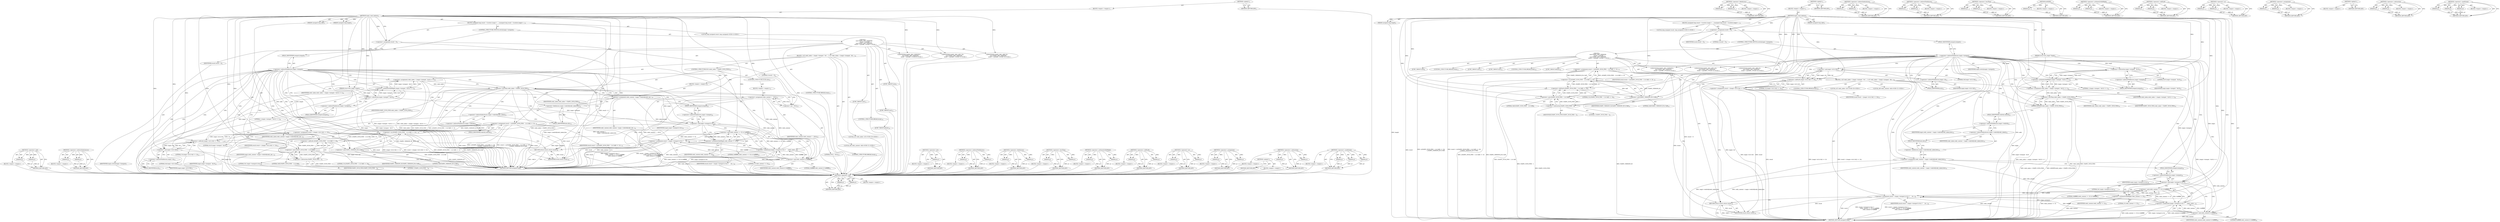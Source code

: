 digraph "&lt;operator&gt;.conditional" {
vulnerable_144 [label=<(METHOD,&lt;operator&gt;.and)>];
vulnerable_145 [label=<(PARAM,p1)>];
vulnerable_146 [label=<(PARAM,p2)>];
vulnerable_147 [label=<(BLOCK,&lt;empty&gt;,&lt;empty&gt;)>];
vulnerable_148 [label=<(METHOD_RETURN,ANY)>];
vulnerable_168 [label=<(METHOD,&lt;operator&gt;.fieldAccess)>];
vulnerable_169 [label=<(PARAM,p1)>];
vulnerable_170 [label=<(PARAM,p2)>];
vulnerable_171 [label=<(BLOCK,&lt;empty&gt;,&lt;empty&gt;)>];
vulnerable_172 [label=<(METHOD_RETURN,ANY)>];
vulnerable_6 [label=<(METHOD,&lt;global&gt;)<SUB>1</SUB>>];
vulnerable_7 [label=<(BLOCK,&lt;empty&gt;,&lt;empty&gt;)<SUB>1</SUB>>];
vulnerable_8 [label=<(METHOD,ioapic_read_indirect)<SUB>1</SUB>>];
vulnerable_9 [label=<(PARAM,struct kvm_ioapic *ioapic)<SUB>1</SUB>>];
vulnerable_10 [label=<(PARAM,unsigned long addr)<SUB>2</SUB>>];
vulnerable_11 [label=<(PARAM,unsigned long length)<SUB>3</SUB>>];
vulnerable_12 [label=<(BLOCK,{
	unsigned long result = 0;

	switch (ioapic-&gt;...,{
	unsigned long result = 0;

	switch (ioapic-&gt;...)<SUB>4</SUB>>];
vulnerable_13 [label="<(LOCAL,long unsigned result: long unsigned)<SUB>5</SUB>>"];
vulnerable_14 [label=<(&lt;operator&gt;.assignment,result = 0)<SUB>5</SUB>>];
vulnerable_15 [label=<(IDENTIFIER,result,result = 0)<SUB>5</SUB>>];
vulnerable_16 [label=<(LITERAL,0,result = 0)<SUB>5</SUB>>];
vulnerable_17 [label=<(CONTROL_STRUCTURE,SWITCH,switch(ioapic-&gt;ioregsel))<SUB>7</SUB>>];
vulnerable_18 [label=<(&lt;operator&gt;.indirectFieldAccess,ioapic-&gt;ioregsel)<SUB>7</SUB>>];
vulnerable_19 [label=<(IDENTIFIER,ioapic,switch(ioapic-&gt;ioregsel))<SUB>7</SUB>>];
vulnerable_20 [label=<(FIELD_IDENTIFIER,ioregsel,ioregsel)<SUB>7</SUB>>];
vulnerable_21 [label="<(BLOCK,{
	case IOAPIC_REG_VERSION:
		result = ((((IOAP...,{
	case IOAPIC_REG_VERSION:
		result = ((((IOAP...)<SUB>7</SUB>>"];
vulnerable_22 [label=<(JUMP_TARGET,case)<SUB>8</SUB>>];
vulnerable_23 [label="<(IDENTIFIER,IOAPIC_REG_VERSION,{
	case IOAPIC_REG_VERSION:
		result = ((((IOAP...)<SUB>8</SUB>>"];
vulnerable_24 [label=<(&lt;operator&gt;.assignment,result = ((((IOAPIC_NUM_PINS - 1) &amp; 0xff) &lt;&lt; 16...)<SUB>9</SUB>>];
vulnerable_25 [label=<(IDENTIFIER,result,result = ((((IOAPIC_NUM_PINS - 1) &amp; 0xff) &lt;&lt; 16...)<SUB>9</SUB>>];
vulnerable_26 [label=<(&lt;operator&gt;.or,(((IOAPIC_NUM_PINS - 1) &amp; 0xff) &lt;&lt; 16)
 (...)<SUB>9</SUB>>];
vulnerable_27 [label=<(&lt;operator&gt;.shiftLeft,((IOAPIC_NUM_PINS - 1) &amp; 0xff) &lt;&lt; 16)<SUB>9</SUB>>];
vulnerable_28 [label=<(&lt;operator&gt;.and,(IOAPIC_NUM_PINS - 1) &amp; 0xff)<SUB>9</SUB>>];
vulnerable_29 [label=<(&lt;operator&gt;.subtraction,IOAPIC_NUM_PINS - 1)<SUB>9</SUB>>];
vulnerable_30 [label=<(IDENTIFIER,IOAPIC_NUM_PINS,IOAPIC_NUM_PINS - 1)<SUB>9</SUB>>];
vulnerable_31 [label=<(LITERAL,1,IOAPIC_NUM_PINS - 1)<SUB>9</SUB>>];
vulnerable_32 [label=<(LITERAL,0xff,(IOAPIC_NUM_PINS - 1) &amp; 0xff)<SUB>9</SUB>>];
vulnerable_33 [label=<(LITERAL,16,((IOAPIC_NUM_PINS - 1) &amp; 0xff) &lt;&lt; 16)<SUB>9</SUB>>];
vulnerable_34 [label=<(&lt;operator&gt;.and,IOAPIC_VERSION_ID &amp; 0xff)<SUB>10</SUB>>];
vulnerable_35 [label=<(IDENTIFIER,IOAPIC_VERSION_ID,IOAPIC_VERSION_ID &amp; 0xff)<SUB>10</SUB>>];
vulnerable_36 [label=<(LITERAL,0xff,IOAPIC_VERSION_ID &amp; 0xff)<SUB>10</SUB>>];
vulnerable_37 [label=<(CONTROL_STRUCTURE,BREAK,break;)<SUB>11</SUB>>];
vulnerable_38 [label=<(JUMP_TARGET,case)<SUB>13</SUB>>];
vulnerable_39 [label="<(IDENTIFIER,IOAPIC_REG_APIC_ID,{
	case IOAPIC_REG_VERSION:
		result = ((((IOAP...)<SUB>13</SUB>>"];
vulnerable_40 [label=<(JUMP_TARGET,case)<SUB>14</SUB>>];
vulnerable_41 [label="<(IDENTIFIER,IOAPIC_REG_ARB_ID,{
	case IOAPIC_REG_VERSION:
		result = ((((IOAP...)<SUB>14</SUB>>"];
vulnerable_42 [label=<(&lt;operator&gt;.assignment,result = ((ioapic-&gt;id &amp; 0xf) &lt;&lt; 24))<SUB>15</SUB>>];
vulnerable_43 [label=<(IDENTIFIER,result,result = ((ioapic-&gt;id &amp; 0xf) &lt;&lt; 24))<SUB>15</SUB>>];
vulnerable_44 [label=<(&lt;operator&gt;.shiftLeft,(ioapic-&gt;id &amp; 0xf) &lt;&lt; 24)<SUB>15</SUB>>];
vulnerable_45 [label=<(&lt;operator&gt;.and,ioapic-&gt;id &amp; 0xf)<SUB>15</SUB>>];
vulnerable_46 [label=<(&lt;operator&gt;.indirectFieldAccess,ioapic-&gt;id)<SUB>15</SUB>>];
vulnerable_47 [label=<(IDENTIFIER,ioapic,ioapic-&gt;id &amp; 0xf)<SUB>15</SUB>>];
vulnerable_48 [label=<(FIELD_IDENTIFIER,id,id)<SUB>15</SUB>>];
vulnerable_49 [label=<(LITERAL,0xf,ioapic-&gt;id &amp; 0xf)<SUB>15</SUB>>];
vulnerable_50 [label=<(LITERAL,24,(ioapic-&gt;id &amp; 0xf) &lt;&lt; 24)<SUB>15</SUB>>];
vulnerable_51 [label=<(CONTROL_STRUCTURE,BREAK,break;)<SUB>16</SUB>>];
vulnerable_52 [label=<(JUMP_TARGET,default)<SUB>18</SUB>>];
vulnerable_53 [label=<(BLOCK,{
 			u32 redir_index = (ioapic-&gt;ioregsel - 0x1...,{
 			u32 redir_index = (ioapic-&gt;ioregsel - 0x1...)<SUB>19</SUB>>];
vulnerable_54 [label="<(LOCAL,u32 redir_index: u32)<SUB>20</SUB>>"];
vulnerable_55 [label=<(&lt;operator&gt;.assignment,redir_index = (ioapic-&gt;ioregsel - 0x10) &gt;&gt; 1)<SUB>20</SUB>>];
vulnerable_56 [label=<(IDENTIFIER,redir_index,redir_index = (ioapic-&gt;ioregsel - 0x10) &gt;&gt; 1)<SUB>20</SUB>>];
vulnerable_57 [label=<(&lt;operator&gt;.arithmeticShiftRight,(ioapic-&gt;ioregsel - 0x10) &gt;&gt; 1)<SUB>20</SUB>>];
vulnerable_58 [label=<(&lt;operator&gt;.subtraction,ioapic-&gt;ioregsel - 0x10)<SUB>20</SUB>>];
vulnerable_59 [label=<(&lt;operator&gt;.indirectFieldAccess,ioapic-&gt;ioregsel)<SUB>20</SUB>>];
vulnerable_60 [label=<(IDENTIFIER,ioapic,ioapic-&gt;ioregsel - 0x10)<SUB>20</SUB>>];
vulnerable_61 [label=<(FIELD_IDENTIFIER,ioregsel,ioregsel)<SUB>20</SUB>>];
vulnerable_62 [label=<(LITERAL,0x10,ioapic-&gt;ioregsel - 0x10)<SUB>20</SUB>>];
vulnerable_63 [label=<(LITERAL,1,(ioapic-&gt;ioregsel - 0x10) &gt;&gt; 1)<SUB>20</SUB>>];
vulnerable_64 [label="<(LOCAL,u64 redir_content: u64)<SUB>21</SUB>>"];
vulnerable_65 [label=<(ASSERT,ASSERT(redir_index &lt; IOAPIC_NUM_PINS))<SUB>23</SUB>>];
vulnerable_66 [label=<(&lt;operator&gt;.lessThan,redir_index &lt; IOAPIC_NUM_PINS)<SUB>23</SUB>>];
vulnerable_67 [label=<(IDENTIFIER,redir_index,redir_index &lt; IOAPIC_NUM_PINS)<SUB>23</SUB>>];
vulnerable_68 [label=<(IDENTIFIER,IOAPIC_NUM_PINS,redir_index &lt; IOAPIC_NUM_PINS)<SUB>23</SUB>>];
vulnerable_69 [label=<(&lt;operator&gt;.assignment,redir_content = ioapic-&gt;redirtbl[redir_index].bits)<SUB>25</SUB>>];
vulnerable_70 [label=<(IDENTIFIER,redir_content,redir_content = ioapic-&gt;redirtbl[redir_index].bits)<SUB>25</SUB>>];
vulnerable_71 [label=<(&lt;operator&gt;.fieldAccess,ioapic-&gt;redirtbl[redir_index].bits)<SUB>25</SUB>>];
vulnerable_72 [label=<(&lt;operator&gt;.indirectIndexAccess,ioapic-&gt;redirtbl[redir_index])<SUB>25</SUB>>];
vulnerable_73 [label=<(&lt;operator&gt;.indirectFieldAccess,ioapic-&gt;redirtbl)<SUB>25</SUB>>];
vulnerable_74 [label=<(IDENTIFIER,ioapic,redir_content = ioapic-&gt;redirtbl[redir_index].bits)<SUB>25</SUB>>];
vulnerable_75 [label=<(FIELD_IDENTIFIER,redirtbl,redirtbl)<SUB>25</SUB>>];
vulnerable_76 [label=<(IDENTIFIER,redir_index,redir_content = ioapic-&gt;redirtbl[redir_index].bits)<SUB>25</SUB>>];
vulnerable_77 [label=<(FIELD_IDENTIFIER,bits,bits)<SUB>25</SUB>>];
vulnerable_78 [label=<(&lt;operator&gt;.assignment,result = (ioapic-&gt;ioregsel &amp; 0x1) ?
 			    (re...)<SUB>26</SUB>>];
vulnerable_79 [label=<(IDENTIFIER,result,result = (ioapic-&gt;ioregsel &amp; 0x1) ?
 			    (re...)<SUB>26</SUB>>];
vulnerable_80 [label=<(&lt;operator&gt;.conditional,(ioapic-&gt;ioregsel &amp; 0x1) ?
 			    (redir_conte...)<SUB>26</SUB>>];
vulnerable_81 [label=<(&lt;operator&gt;.and,ioapic-&gt;ioregsel &amp; 0x1)<SUB>26</SUB>>];
vulnerable_82 [label=<(&lt;operator&gt;.indirectFieldAccess,ioapic-&gt;ioregsel)<SUB>26</SUB>>];
vulnerable_83 [label=<(IDENTIFIER,ioapic,ioapic-&gt;ioregsel &amp; 0x1)<SUB>26</SUB>>];
vulnerable_84 [label=<(FIELD_IDENTIFIER,ioregsel,ioregsel)<SUB>26</SUB>>];
vulnerable_85 [label=<(LITERAL,0x1,ioapic-&gt;ioregsel &amp; 0x1)<SUB>26</SUB>>];
vulnerable_86 [label=<(&lt;operator&gt;.and,(redir_content &gt;&gt; 32) &amp; 0xffffffff)<SUB>27</SUB>>];
vulnerable_87 [label=<(&lt;operator&gt;.arithmeticShiftRight,redir_content &gt;&gt; 32)<SUB>27</SUB>>];
vulnerable_88 [label=<(IDENTIFIER,redir_content,redir_content &gt;&gt; 32)<SUB>27</SUB>>];
vulnerable_89 [label=<(LITERAL,32,redir_content &gt;&gt; 32)<SUB>27</SUB>>];
vulnerable_90 [label=<(LITERAL,0xffffffff,(redir_content &gt;&gt; 32) &amp; 0xffffffff)<SUB>27</SUB>>];
vulnerable_91 [label=<(&lt;operator&gt;.and,redir_content &amp; 0xffffffff)<SUB>28</SUB>>];
vulnerable_92 [label=<(IDENTIFIER,redir_content,redir_content &amp; 0xffffffff)<SUB>28</SUB>>];
vulnerable_93 [label=<(LITERAL,0xffffffff,redir_content &amp; 0xffffffff)<SUB>28</SUB>>];
vulnerable_94 [label=<(CONTROL_STRUCTURE,BREAK,break;)<SUB>29</SUB>>];
vulnerable_95 [label=<(RETURN,return result;,return result;)<SUB>33</SUB>>];
vulnerable_96 [label=<(IDENTIFIER,result,return result;)<SUB>33</SUB>>];
vulnerable_97 [label=<(METHOD_RETURN,unsigned long)<SUB>1</SUB>>];
vulnerable_99 [label=<(METHOD_RETURN,ANY)<SUB>1</SUB>>];
vulnerable_173 [label=<(METHOD,&lt;operator&gt;.indirectIndexAccess)>];
vulnerable_174 [label=<(PARAM,p1)>];
vulnerable_175 [label=<(PARAM,p2)>];
vulnerable_176 [label=<(BLOCK,&lt;empty&gt;,&lt;empty&gt;)>];
vulnerable_177 [label=<(METHOD_RETURN,ANY)>];
vulnerable_129 [label=<(METHOD,&lt;operator&gt;.indirectFieldAccess)>];
vulnerable_130 [label=<(PARAM,p1)>];
vulnerable_131 [label=<(PARAM,p2)>];
vulnerable_132 [label=<(BLOCK,&lt;empty&gt;,&lt;empty&gt;)>];
vulnerable_133 [label=<(METHOD_RETURN,ANY)>];
vulnerable_163 [label=<(METHOD,&lt;operator&gt;.lessThan)>];
vulnerable_164 [label=<(PARAM,p1)>];
vulnerable_165 [label=<(PARAM,p2)>];
vulnerable_166 [label=<(BLOCK,&lt;empty&gt;,&lt;empty&gt;)>];
vulnerable_167 [label=<(METHOD_RETURN,ANY)>];
vulnerable_159 [label=<(METHOD,ASSERT)>];
vulnerable_160 [label=<(PARAM,p1)>];
vulnerable_161 [label=<(BLOCK,&lt;empty&gt;,&lt;empty&gt;)>];
vulnerable_162 [label=<(METHOD_RETURN,ANY)>];
vulnerable_154 [label=<(METHOD,&lt;operator&gt;.arithmeticShiftRight)>];
vulnerable_155 [label=<(PARAM,p1)>];
vulnerable_156 [label=<(PARAM,p2)>];
vulnerable_157 [label=<(BLOCK,&lt;empty&gt;,&lt;empty&gt;)>];
vulnerable_158 [label=<(METHOD_RETURN,ANY)>];
vulnerable_139 [label=<(METHOD,&lt;operator&gt;.shiftLeft)>];
vulnerable_140 [label=<(PARAM,p1)>];
vulnerable_141 [label=<(PARAM,p2)>];
vulnerable_142 [label=<(BLOCK,&lt;empty&gt;,&lt;empty&gt;)>];
vulnerable_143 [label=<(METHOD_RETURN,ANY)>];
vulnerable_134 [label=<(METHOD,&lt;operator&gt;.or)>];
vulnerable_135 [label=<(PARAM,p1)>];
vulnerable_136 [label=<(PARAM,p2)>];
vulnerable_137 [label=<(BLOCK,&lt;empty&gt;,&lt;empty&gt;)>];
vulnerable_138 [label=<(METHOD_RETURN,ANY)>];
vulnerable_124 [label=<(METHOD,&lt;operator&gt;.assignment)>];
vulnerable_125 [label=<(PARAM,p1)>];
vulnerable_126 [label=<(PARAM,p2)>];
vulnerable_127 [label=<(BLOCK,&lt;empty&gt;,&lt;empty&gt;)>];
vulnerable_128 [label=<(METHOD_RETURN,ANY)>];
vulnerable_118 [label=<(METHOD,&lt;global&gt;)<SUB>1</SUB>>];
vulnerable_119 [label=<(BLOCK,&lt;empty&gt;,&lt;empty&gt;)>];
vulnerable_120 [label=<(METHOD_RETURN,ANY)>];
vulnerable_149 [label=<(METHOD,&lt;operator&gt;.subtraction)>];
vulnerable_150 [label=<(PARAM,p1)>];
vulnerable_151 [label=<(PARAM,p2)>];
vulnerable_152 [label=<(BLOCK,&lt;empty&gt;,&lt;empty&gt;)>];
vulnerable_153 [label=<(METHOD_RETURN,ANY)>];
vulnerable_178 [label=<(METHOD,&lt;operator&gt;.conditional)>];
vulnerable_179 [label=<(PARAM,p1)>];
vulnerable_180 [label=<(PARAM,p2)>];
vulnerable_181 [label=<(PARAM,p3)>];
vulnerable_182 [label=<(BLOCK,&lt;empty&gt;,&lt;empty&gt;)>];
vulnerable_183 [label=<(METHOD_RETURN,ANY)>];
fixed_153 [label=<(METHOD,&lt;operator&gt;.and)>];
fixed_154 [label=<(PARAM,p1)>];
fixed_155 [label=<(PARAM,p2)>];
fixed_156 [label=<(BLOCK,&lt;empty&gt;,&lt;empty&gt;)>];
fixed_157 [label=<(METHOD_RETURN,ANY)>];
fixed_178 [label=<(METHOD,&lt;operator&gt;.indirectIndexAccess)>];
fixed_179 [label=<(PARAM,p1)>];
fixed_180 [label=<(PARAM,p2)>];
fixed_181 [label=<(BLOCK,&lt;empty&gt;,&lt;empty&gt;)>];
fixed_182 [label=<(METHOD_RETURN,ANY)>];
fixed_6 [label=<(METHOD,&lt;global&gt;)<SUB>1</SUB>>];
fixed_7 [label=<(BLOCK,&lt;empty&gt;,&lt;empty&gt;)<SUB>1</SUB>>];
fixed_8 [label=<(METHOD,ioapic_read_indirect)<SUB>1</SUB>>];
fixed_9 [label=<(PARAM,struct kvm_ioapic *ioapic)<SUB>1</SUB>>];
fixed_10 [label=<(PARAM,unsigned long addr)<SUB>2</SUB>>];
fixed_11 [label=<(PARAM,unsigned long length)<SUB>3</SUB>>];
fixed_12 [label=<(BLOCK,{
	unsigned long result = 0;

	switch (ioapic-&gt;...,{
	unsigned long result = 0;

	switch (ioapic-&gt;...)<SUB>4</SUB>>];
fixed_13 [label="<(LOCAL,long unsigned result: long unsigned)<SUB>5</SUB>>"];
fixed_14 [label=<(&lt;operator&gt;.assignment,result = 0)<SUB>5</SUB>>];
fixed_15 [label=<(IDENTIFIER,result,result = 0)<SUB>5</SUB>>];
fixed_16 [label=<(LITERAL,0,result = 0)<SUB>5</SUB>>];
fixed_17 [label=<(CONTROL_STRUCTURE,SWITCH,switch(ioapic-&gt;ioregsel))<SUB>7</SUB>>];
fixed_18 [label=<(&lt;operator&gt;.indirectFieldAccess,ioapic-&gt;ioregsel)<SUB>7</SUB>>];
fixed_19 [label=<(IDENTIFIER,ioapic,switch(ioapic-&gt;ioregsel))<SUB>7</SUB>>];
fixed_20 [label=<(FIELD_IDENTIFIER,ioregsel,ioregsel)<SUB>7</SUB>>];
fixed_21 [label="<(BLOCK,{
	case IOAPIC_REG_VERSION:
		result = ((((IOAP...,{
	case IOAPIC_REG_VERSION:
		result = ((((IOAP...)<SUB>7</SUB>>"];
fixed_22 [label=<(JUMP_TARGET,case)<SUB>8</SUB>>];
fixed_23 [label="<(IDENTIFIER,IOAPIC_REG_VERSION,{
	case IOAPIC_REG_VERSION:
		result = ((((IOAP...)<SUB>8</SUB>>"];
fixed_24 [label=<(&lt;operator&gt;.assignment,result = ((((IOAPIC_NUM_PINS - 1) &amp; 0xff) &lt;&lt; 16...)<SUB>9</SUB>>];
fixed_25 [label=<(IDENTIFIER,result,result = ((((IOAPIC_NUM_PINS - 1) &amp; 0xff) &lt;&lt; 16...)<SUB>9</SUB>>];
fixed_26 [label=<(&lt;operator&gt;.or,(((IOAPIC_NUM_PINS - 1) &amp; 0xff) &lt;&lt; 16)
 (...)<SUB>9</SUB>>];
fixed_27 [label=<(&lt;operator&gt;.shiftLeft,((IOAPIC_NUM_PINS - 1) &amp; 0xff) &lt;&lt; 16)<SUB>9</SUB>>];
fixed_28 [label=<(&lt;operator&gt;.and,(IOAPIC_NUM_PINS - 1) &amp; 0xff)<SUB>9</SUB>>];
fixed_29 [label=<(&lt;operator&gt;.subtraction,IOAPIC_NUM_PINS - 1)<SUB>9</SUB>>];
fixed_30 [label=<(IDENTIFIER,IOAPIC_NUM_PINS,IOAPIC_NUM_PINS - 1)<SUB>9</SUB>>];
fixed_31 [label=<(LITERAL,1,IOAPIC_NUM_PINS - 1)<SUB>9</SUB>>];
fixed_32 [label=<(LITERAL,0xff,(IOAPIC_NUM_PINS - 1) &amp; 0xff)<SUB>9</SUB>>];
fixed_33 [label=<(LITERAL,16,((IOAPIC_NUM_PINS - 1) &amp; 0xff) &lt;&lt; 16)<SUB>9</SUB>>];
fixed_34 [label=<(&lt;operator&gt;.and,IOAPIC_VERSION_ID &amp; 0xff)<SUB>10</SUB>>];
fixed_35 [label=<(IDENTIFIER,IOAPIC_VERSION_ID,IOAPIC_VERSION_ID &amp; 0xff)<SUB>10</SUB>>];
fixed_36 [label=<(LITERAL,0xff,IOAPIC_VERSION_ID &amp; 0xff)<SUB>10</SUB>>];
fixed_37 [label=<(CONTROL_STRUCTURE,BREAK,break;)<SUB>11</SUB>>];
fixed_38 [label=<(JUMP_TARGET,case)<SUB>13</SUB>>];
fixed_39 [label="<(IDENTIFIER,IOAPIC_REG_APIC_ID,{
	case IOAPIC_REG_VERSION:
		result = ((((IOAP...)<SUB>13</SUB>>"];
fixed_40 [label=<(JUMP_TARGET,case)<SUB>14</SUB>>];
fixed_41 [label="<(IDENTIFIER,IOAPIC_REG_ARB_ID,{
	case IOAPIC_REG_VERSION:
		result = ((((IOAP...)<SUB>14</SUB>>"];
fixed_42 [label=<(&lt;operator&gt;.assignment,result = ((ioapic-&gt;id &amp; 0xf) &lt;&lt; 24))<SUB>15</SUB>>];
fixed_43 [label=<(IDENTIFIER,result,result = ((ioapic-&gt;id &amp; 0xf) &lt;&lt; 24))<SUB>15</SUB>>];
fixed_44 [label=<(&lt;operator&gt;.shiftLeft,(ioapic-&gt;id &amp; 0xf) &lt;&lt; 24)<SUB>15</SUB>>];
fixed_45 [label=<(&lt;operator&gt;.and,ioapic-&gt;id &amp; 0xf)<SUB>15</SUB>>];
fixed_46 [label=<(&lt;operator&gt;.indirectFieldAccess,ioapic-&gt;id)<SUB>15</SUB>>];
fixed_47 [label=<(IDENTIFIER,ioapic,ioapic-&gt;id &amp; 0xf)<SUB>15</SUB>>];
fixed_48 [label=<(FIELD_IDENTIFIER,id,id)<SUB>15</SUB>>];
fixed_49 [label=<(LITERAL,0xf,ioapic-&gt;id &amp; 0xf)<SUB>15</SUB>>];
fixed_50 [label=<(LITERAL,24,(ioapic-&gt;id &amp; 0xf) &lt;&lt; 24)<SUB>15</SUB>>];
fixed_51 [label=<(CONTROL_STRUCTURE,BREAK,break;)<SUB>16</SUB>>];
fixed_52 [label=<(JUMP_TARGET,default)<SUB>18</SUB>>];
fixed_53 [label=<(BLOCK,{
 			u32 redir_index = (ioapic-&gt;ioregsel - 0x1...,{
 			u32 redir_index = (ioapic-&gt;ioregsel - 0x1...)<SUB>19</SUB>>];
fixed_54 [label="<(LOCAL,u32 redir_index: u32)<SUB>20</SUB>>"];
fixed_55 [label=<(&lt;operator&gt;.assignment,redir_index = (ioapic-&gt;ioregsel - 0x10) &gt;&gt; 1)<SUB>20</SUB>>];
fixed_56 [label=<(IDENTIFIER,redir_index,redir_index = (ioapic-&gt;ioregsel - 0x10) &gt;&gt; 1)<SUB>20</SUB>>];
fixed_57 [label=<(&lt;operator&gt;.arithmeticShiftRight,(ioapic-&gt;ioregsel - 0x10) &gt;&gt; 1)<SUB>20</SUB>>];
fixed_58 [label=<(&lt;operator&gt;.subtraction,ioapic-&gt;ioregsel - 0x10)<SUB>20</SUB>>];
fixed_59 [label=<(&lt;operator&gt;.indirectFieldAccess,ioapic-&gt;ioregsel)<SUB>20</SUB>>];
fixed_60 [label=<(IDENTIFIER,ioapic,ioapic-&gt;ioregsel - 0x10)<SUB>20</SUB>>];
fixed_61 [label=<(FIELD_IDENTIFIER,ioregsel,ioregsel)<SUB>20</SUB>>];
fixed_62 [label=<(LITERAL,0x10,ioapic-&gt;ioregsel - 0x10)<SUB>20</SUB>>];
fixed_63 [label=<(LITERAL,1,(ioapic-&gt;ioregsel - 0x10) &gt;&gt; 1)<SUB>20</SUB>>];
fixed_64 [label="<(LOCAL,u64 redir_content: u64)<SUB>21</SUB>>"];
fixed_65 [label=<(CONTROL_STRUCTURE,IF,if (redir_index &lt; IOAPIC_NUM_PINS))<SUB>23</SUB>>];
fixed_66 [label=<(&lt;operator&gt;.lessThan,redir_index &lt; IOAPIC_NUM_PINS)<SUB>23</SUB>>];
fixed_67 [label=<(IDENTIFIER,redir_index,redir_index &lt; IOAPIC_NUM_PINS)<SUB>23</SUB>>];
fixed_68 [label=<(IDENTIFIER,IOAPIC_NUM_PINS,redir_index &lt; IOAPIC_NUM_PINS)<SUB>23</SUB>>];
fixed_69 [label=<(BLOCK,&lt;empty&gt;,&lt;empty&gt;)<SUB>24</SUB>>];
fixed_70 [label=<(&lt;operator&gt;.assignment,redir_content =
					ioapic-&gt;redirtbl[redir_ind...)<SUB>24</SUB>>];
fixed_71 [label=<(IDENTIFIER,redir_content,redir_content =
					ioapic-&gt;redirtbl[redir_ind...)<SUB>24</SUB>>];
fixed_72 [label=<(&lt;operator&gt;.fieldAccess,ioapic-&gt;redirtbl[redir_index].bits)<SUB>25</SUB>>];
fixed_73 [label=<(&lt;operator&gt;.indirectIndexAccess,ioapic-&gt;redirtbl[redir_index])<SUB>25</SUB>>];
fixed_74 [label=<(&lt;operator&gt;.indirectFieldAccess,ioapic-&gt;redirtbl)<SUB>25</SUB>>];
fixed_75 [label=<(IDENTIFIER,ioapic,redir_content =
					ioapic-&gt;redirtbl[redir_ind...)<SUB>25</SUB>>];
fixed_76 [label=<(FIELD_IDENTIFIER,redirtbl,redirtbl)<SUB>25</SUB>>];
fixed_77 [label=<(IDENTIFIER,redir_index,redir_content =
					ioapic-&gt;redirtbl[redir_ind...)<SUB>25</SUB>>];
fixed_78 [label=<(FIELD_IDENTIFIER,bits,bits)<SUB>25</SUB>>];
fixed_79 [label=<(CONTROL_STRUCTURE,ELSE,else)<SUB>27</SUB>>];
fixed_80 [label=<(BLOCK,&lt;empty&gt;,&lt;empty&gt;)<SUB>27</SUB>>];
fixed_81 [label=<(&lt;operator&gt;.assignment,redir_content = ~0ULL)<SUB>27</SUB>>];
fixed_82 [label=<(IDENTIFIER,redir_content,redir_content = ~0ULL)<SUB>27</SUB>>];
fixed_83 [label=<(&lt;operator&gt;.not,~0ULL)<SUB>27</SUB>>];
fixed_84 [label=<(LITERAL,0ULL,~0ULL)<SUB>27</SUB>>];
fixed_85 [label=<(&lt;operator&gt;.assignment,result = (ioapic-&gt;ioregsel &amp; 0x1) ?
 			    (re...)<SUB>29</SUB>>];
fixed_86 [label=<(IDENTIFIER,result,result = (ioapic-&gt;ioregsel &amp; 0x1) ?
 			    (re...)<SUB>29</SUB>>];
fixed_87 [label=<(&lt;operator&gt;.conditional,(ioapic-&gt;ioregsel &amp; 0x1) ?
 			    (redir_conte...)<SUB>29</SUB>>];
fixed_88 [label=<(&lt;operator&gt;.and,ioapic-&gt;ioregsel &amp; 0x1)<SUB>29</SUB>>];
fixed_89 [label=<(&lt;operator&gt;.indirectFieldAccess,ioapic-&gt;ioregsel)<SUB>29</SUB>>];
fixed_90 [label=<(IDENTIFIER,ioapic,ioapic-&gt;ioregsel &amp; 0x1)<SUB>29</SUB>>];
fixed_91 [label=<(FIELD_IDENTIFIER,ioregsel,ioregsel)<SUB>29</SUB>>];
fixed_92 [label=<(LITERAL,0x1,ioapic-&gt;ioregsel &amp; 0x1)<SUB>29</SUB>>];
fixed_93 [label=<(&lt;operator&gt;.and,(redir_content &gt;&gt; 32) &amp; 0xffffffff)<SUB>30</SUB>>];
fixed_94 [label=<(&lt;operator&gt;.arithmeticShiftRight,redir_content &gt;&gt; 32)<SUB>30</SUB>>];
fixed_95 [label=<(IDENTIFIER,redir_content,redir_content &gt;&gt; 32)<SUB>30</SUB>>];
fixed_96 [label=<(LITERAL,32,redir_content &gt;&gt; 32)<SUB>30</SUB>>];
fixed_97 [label=<(LITERAL,0xffffffff,(redir_content &gt;&gt; 32) &amp; 0xffffffff)<SUB>30</SUB>>];
fixed_98 [label=<(&lt;operator&gt;.and,redir_content &amp; 0xffffffff)<SUB>31</SUB>>];
fixed_99 [label=<(IDENTIFIER,redir_content,redir_content &amp; 0xffffffff)<SUB>31</SUB>>];
fixed_100 [label=<(LITERAL,0xffffffff,redir_content &amp; 0xffffffff)<SUB>31</SUB>>];
fixed_101 [label=<(CONTROL_STRUCTURE,BREAK,break;)<SUB>32</SUB>>];
fixed_102 [label=<(RETURN,return result;,return result;)<SUB>36</SUB>>];
fixed_103 [label=<(IDENTIFIER,result,return result;)<SUB>36</SUB>>];
fixed_104 [label=<(METHOD_RETURN,unsigned long)<SUB>1</SUB>>];
fixed_106 [label=<(METHOD_RETURN,ANY)<SUB>1</SUB>>];
fixed_183 [label=<(METHOD,&lt;operator&gt;.not)>];
fixed_184 [label=<(PARAM,p1)>];
fixed_185 [label=<(BLOCK,&lt;empty&gt;,&lt;empty&gt;)>];
fixed_186 [label=<(METHOD_RETURN,ANY)>];
fixed_138 [label=<(METHOD,&lt;operator&gt;.indirectFieldAccess)>];
fixed_139 [label=<(PARAM,p1)>];
fixed_140 [label=<(PARAM,p2)>];
fixed_141 [label=<(BLOCK,&lt;empty&gt;,&lt;empty&gt;)>];
fixed_142 [label=<(METHOD_RETURN,ANY)>];
fixed_173 [label=<(METHOD,&lt;operator&gt;.fieldAccess)>];
fixed_174 [label=<(PARAM,p1)>];
fixed_175 [label=<(PARAM,p2)>];
fixed_176 [label=<(BLOCK,&lt;empty&gt;,&lt;empty&gt;)>];
fixed_177 [label=<(METHOD_RETURN,ANY)>];
fixed_168 [label=<(METHOD,&lt;operator&gt;.lessThan)>];
fixed_169 [label=<(PARAM,p1)>];
fixed_170 [label=<(PARAM,p2)>];
fixed_171 [label=<(BLOCK,&lt;empty&gt;,&lt;empty&gt;)>];
fixed_172 [label=<(METHOD_RETURN,ANY)>];
fixed_163 [label=<(METHOD,&lt;operator&gt;.arithmeticShiftRight)>];
fixed_164 [label=<(PARAM,p1)>];
fixed_165 [label=<(PARAM,p2)>];
fixed_166 [label=<(BLOCK,&lt;empty&gt;,&lt;empty&gt;)>];
fixed_167 [label=<(METHOD_RETURN,ANY)>];
fixed_148 [label=<(METHOD,&lt;operator&gt;.shiftLeft)>];
fixed_149 [label=<(PARAM,p1)>];
fixed_150 [label=<(PARAM,p2)>];
fixed_151 [label=<(BLOCK,&lt;empty&gt;,&lt;empty&gt;)>];
fixed_152 [label=<(METHOD_RETURN,ANY)>];
fixed_143 [label=<(METHOD,&lt;operator&gt;.or)>];
fixed_144 [label=<(PARAM,p1)>];
fixed_145 [label=<(PARAM,p2)>];
fixed_146 [label=<(BLOCK,&lt;empty&gt;,&lt;empty&gt;)>];
fixed_147 [label=<(METHOD_RETURN,ANY)>];
fixed_133 [label=<(METHOD,&lt;operator&gt;.assignment)>];
fixed_134 [label=<(PARAM,p1)>];
fixed_135 [label=<(PARAM,p2)>];
fixed_136 [label=<(BLOCK,&lt;empty&gt;,&lt;empty&gt;)>];
fixed_137 [label=<(METHOD_RETURN,ANY)>];
fixed_127 [label=<(METHOD,&lt;global&gt;)<SUB>1</SUB>>];
fixed_128 [label=<(BLOCK,&lt;empty&gt;,&lt;empty&gt;)>];
fixed_129 [label=<(METHOD_RETURN,ANY)>];
fixed_158 [label=<(METHOD,&lt;operator&gt;.subtraction)>];
fixed_159 [label=<(PARAM,p1)>];
fixed_160 [label=<(PARAM,p2)>];
fixed_161 [label=<(BLOCK,&lt;empty&gt;,&lt;empty&gt;)>];
fixed_162 [label=<(METHOD_RETURN,ANY)>];
fixed_187 [label=<(METHOD,&lt;operator&gt;.conditional)>];
fixed_188 [label=<(PARAM,p1)>];
fixed_189 [label=<(PARAM,p2)>];
fixed_190 [label=<(PARAM,p3)>];
fixed_191 [label=<(BLOCK,&lt;empty&gt;,&lt;empty&gt;)>];
fixed_192 [label=<(METHOD_RETURN,ANY)>];
vulnerable_144 -> vulnerable_145  [key=0, label="AST: "];
vulnerable_144 -> vulnerable_145  [key=1, label="DDG: "];
vulnerable_144 -> vulnerable_147  [key=0, label="AST: "];
vulnerable_144 -> vulnerable_146  [key=0, label="AST: "];
vulnerable_144 -> vulnerable_146  [key=1, label="DDG: "];
vulnerable_144 -> vulnerable_148  [key=0, label="AST: "];
vulnerable_144 -> vulnerable_148  [key=1, label="CFG: "];
vulnerable_145 -> vulnerable_148  [key=0, label="DDG: p1"];
vulnerable_146 -> vulnerable_148  [key=0, label="DDG: p2"];
vulnerable_168 -> vulnerable_169  [key=0, label="AST: "];
vulnerable_168 -> vulnerable_169  [key=1, label="DDG: "];
vulnerable_168 -> vulnerable_171  [key=0, label="AST: "];
vulnerable_168 -> vulnerable_170  [key=0, label="AST: "];
vulnerable_168 -> vulnerable_170  [key=1, label="DDG: "];
vulnerable_168 -> vulnerable_172  [key=0, label="AST: "];
vulnerable_168 -> vulnerable_172  [key=1, label="CFG: "];
vulnerable_169 -> vulnerable_172  [key=0, label="DDG: p1"];
vulnerable_170 -> vulnerable_172  [key=0, label="DDG: p2"];
vulnerable_6 -> vulnerable_7  [key=0, label="AST: "];
vulnerable_6 -> vulnerable_99  [key=0, label="AST: "];
vulnerable_6 -> vulnerable_99  [key=1, label="CFG: "];
vulnerable_7 -> vulnerable_8  [key=0, label="AST: "];
vulnerable_8 -> vulnerable_9  [key=0, label="AST: "];
vulnerable_8 -> vulnerable_9  [key=1, label="DDG: "];
vulnerable_8 -> vulnerable_10  [key=0, label="AST: "];
vulnerable_8 -> vulnerable_10  [key=1, label="DDG: "];
vulnerable_8 -> vulnerable_11  [key=0, label="AST: "];
vulnerable_8 -> vulnerable_11  [key=1, label="DDG: "];
vulnerable_8 -> vulnerable_12  [key=0, label="AST: "];
vulnerable_8 -> vulnerable_97  [key=0, label="AST: "];
vulnerable_8 -> vulnerable_14  [key=0, label="CFG: "];
vulnerable_8 -> vulnerable_14  [key=1, label="DDG: "];
vulnerable_8 -> vulnerable_96  [key=0, label="DDG: "];
vulnerable_8 -> vulnerable_23  [key=0, label="DDG: "];
vulnerable_8 -> vulnerable_39  [key=0, label="DDG: "];
vulnerable_8 -> vulnerable_41  [key=0, label="DDG: "];
vulnerable_8 -> vulnerable_44  [key=0, label="DDG: "];
vulnerable_8 -> vulnerable_27  [key=0, label="DDG: "];
vulnerable_8 -> vulnerable_34  [key=0, label="DDG: "];
vulnerable_8 -> vulnerable_45  [key=0, label="DDG: "];
vulnerable_8 -> vulnerable_57  [key=0, label="DDG: "];
vulnerable_8 -> vulnerable_66  [key=0, label="DDG: "];
vulnerable_8 -> vulnerable_28  [key=0, label="DDG: "];
vulnerable_8 -> vulnerable_58  [key=0, label="DDG: "];
vulnerable_8 -> vulnerable_81  [key=0, label="DDG: "];
vulnerable_8 -> vulnerable_86  [key=0, label="DDG: "];
vulnerable_8 -> vulnerable_91  [key=0, label="DDG: "];
vulnerable_8 -> vulnerable_29  [key=0, label="DDG: "];
vulnerable_8 -> vulnerable_87  [key=0, label="DDG: "];
vulnerable_9 -> vulnerable_97  [key=0, label="DDG: ioapic"];
vulnerable_9 -> vulnerable_45  [key=0, label="DDG: ioapic"];
vulnerable_9 -> vulnerable_58  [key=0, label="DDG: ioapic"];
vulnerable_9 -> vulnerable_81  [key=0, label="DDG: ioapic"];
vulnerable_10 -> vulnerable_97  [key=0, label="DDG: addr"];
vulnerable_11 -> vulnerable_97  [key=0, label="DDG: length"];
vulnerable_12 -> vulnerable_13  [key=0, label="AST: "];
vulnerable_12 -> vulnerable_14  [key=0, label="AST: "];
vulnerable_12 -> vulnerable_17  [key=0, label="AST: "];
vulnerable_12 -> vulnerable_95  [key=0, label="AST: "];
vulnerable_14 -> vulnerable_15  [key=0, label="AST: "];
vulnerable_14 -> vulnerable_16  [key=0, label="AST: "];
vulnerable_14 -> vulnerable_20  [key=0, label="CFG: "];
vulnerable_14 -> vulnerable_97  [key=0, label="DDG: result = 0"];
vulnerable_17 -> vulnerable_18  [key=0, label="AST: "];
vulnerable_17 -> vulnerable_21  [key=0, label="AST: "];
vulnerable_18 -> vulnerable_19  [key=0, label="AST: "];
vulnerable_18 -> vulnerable_20  [key=0, label="AST: "];
vulnerable_18 -> vulnerable_29  [key=0, label="CFG: "];
vulnerable_18 -> vulnerable_29  [key=1, label="CDG: "];
vulnerable_18 -> vulnerable_48  [key=0, label="CFG: "];
vulnerable_18 -> vulnerable_48  [key=1, label="CDG: "];
vulnerable_18 -> vulnerable_61  [key=0, label="CFG: "];
vulnerable_18 -> vulnerable_61  [key=1, label="CDG: "];
vulnerable_18 -> vulnerable_34  [key=0, label="CDG: "];
vulnerable_18 -> vulnerable_73  [key=0, label="CDG: "];
vulnerable_18 -> vulnerable_26  [key=0, label="CDG: "];
vulnerable_18 -> vulnerable_77  [key=0, label="CDG: "];
vulnerable_18 -> vulnerable_42  [key=0, label="CDG: "];
vulnerable_18 -> vulnerable_57  [key=0, label="CDG: "];
vulnerable_18 -> vulnerable_28  [key=0, label="CDG: "];
vulnerable_18 -> vulnerable_66  [key=0, label="CDG: "];
vulnerable_18 -> vulnerable_75  [key=0, label="CDG: "];
vulnerable_18 -> vulnerable_46  [key=0, label="CDG: "];
vulnerable_18 -> vulnerable_81  [key=0, label="CDG: "];
vulnerable_18 -> vulnerable_84  [key=0, label="CDG: "];
vulnerable_18 -> vulnerable_72  [key=0, label="CDG: "];
vulnerable_18 -> vulnerable_69  [key=0, label="CDG: "];
vulnerable_18 -> vulnerable_45  [key=0, label="CDG: "];
vulnerable_18 -> vulnerable_27  [key=0, label="CDG: "];
vulnerable_18 -> vulnerable_65  [key=0, label="CDG: "];
vulnerable_18 -> vulnerable_59  [key=0, label="CDG: "];
vulnerable_18 -> vulnerable_44  [key=0, label="CDG: "];
vulnerable_18 -> vulnerable_82  [key=0, label="CDG: "];
vulnerable_18 -> vulnerable_24  [key=0, label="CDG: "];
vulnerable_18 -> vulnerable_80  [key=0, label="CDG: "];
vulnerable_18 -> vulnerable_58  [key=0, label="CDG: "];
vulnerable_18 -> vulnerable_71  [key=0, label="CDG: "];
vulnerable_18 -> vulnerable_55  [key=0, label="CDG: "];
vulnerable_18 -> vulnerable_78  [key=0, label="CDG: "];
vulnerable_20 -> vulnerable_18  [key=0, label="CFG: "];
vulnerable_21 -> vulnerable_22  [key=0, label="AST: "];
vulnerable_21 -> vulnerable_23  [key=0, label="AST: "];
vulnerable_21 -> vulnerable_24  [key=0, label="AST: "];
vulnerable_21 -> vulnerable_37  [key=0, label="AST: "];
vulnerable_21 -> vulnerable_38  [key=0, label="AST: "];
vulnerable_21 -> vulnerable_39  [key=0, label="AST: "];
vulnerable_21 -> vulnerable_40  [key=0, label="AST: "];
vulnerable_21 -> vulnerable_41  [key=0, label="AST: "];
vulnerable_21 -> vulnerable_42  [key=0, label="AST: "];
vulnerable_21 -> vulnerable_51  [key=0, label="AST: "];
vulnerable_21 -> vulnerable_52  [key=0, label="AST: "];
vulnerable_21 -> vulnerable_53  [key=0, label="AST: "];
vulnerable_24 -> vulnerable_25  [key=0, label="AST: "];
vulnerable_24 -> vulnerable_26  [key=0, label="AST: "];
vulnerable_24 -> vulnerable_95  [key=0, label="CFG: "];
vulnerable_24 -> vulnerable_97  [key=0, label="DDG: result"];
vulnerable_24 -> vulnerable_97  [key=1, label="DDG: (((IOAPIC_NUM_PINS - 1) &amp; 0xff) &lt;&lt; 16)
			  | (IOAPIC_VERSION_ID &amp; 0xff)"];
vulnerable_24 -> vulnerable_97  [key=2, label="DDG: result = ((((IOAPIC_NUM_PINS - 1) &amp; 0xff) &lt;&lt; 16)
			  | (IOAPIC_VERSION_ID &amp; 0xff))"];
vulnerable_24 -> vulnerable_96  [key=0, label="DDG: result"];
vulnerable_26 -> vulnerable_27  [key=0, label="AST: "];
vulnerable_26 -> vulnerable_34  [key=0, label="AST: "];
vulnerable_26 -> vulnerable_24  [key=0, label="CFG: "];
vulnerable_26 -> vulnerable_24  [key=1, label="DDG: ((IOAPIC_NUM_PINS - 1) &amp; 0xff) &lt;&lt; 16"];
vulnerable_26 -> vulnerable_24  [key=2, label="DDG: IOAPIC_VERSION_ID &amp; 0xff"];
vulnerable_26 -> vulnerable_97  [key=0, label="DDG: ((IOAPIC_NUM_PINS - 1) &amp; 0xff) &lt;&lt; 16"];
vulnerable_26 -> vulnerable_97  [key=1, label="DDG: IOAPIC_VERSION_ID &amp; 0xff"];
vulnerable_27 -> vulnerable_28  [key=0, label="AST: "];
vulnerable_27 -> vulnerable_33  [key=0, label="AST: "];
vulnerable_27 -> vulnerable_34  [key=0, label="CFG: "];
vulnerable_27 -> vulnerable_97  [key=0, label="DDG: (IOAPIC_NUM_PINS - 1) &amp; 0xff"];
vulnerable_27 -> vulnerable_26  [key=0, label="DDG: (IOAPIC_NUM_PINS - 1) &amp; 0xff"];
vulnerable_27 -> vulnerable_26  [key=1, label="DDG: 16"];
vulnerable_28 -> vulnerable_29  [key=0, label="AST: "];
vulnerable_28 -> vulnerable_32  [key=0, label="AST: "];
vulnerable_28 -> vulnerable_27  [key=0, label="CFG: "];
vulnerable_28 -> vulnerable_27  [key=1, label="DDG: IOAPIC_NUM_PINS - 1"];
vulnerable_28 -> vulnerable_27  [key=2, label="DDG: 0xff"];
vulnerable_28 -> vulnerable_97  [key=0, label="DDG: IOAPIC_NUM_PINS - 1"];
vulnerable_29 -> vulnerable_30  [key=0, label="AST: "];
vulnerable_29 -> vulnerable_31  [key=0, label="AST: "];
vulnerable_29 -> vulnerable_28  [key=0, label="CFG: "];
vulnerable_29 -> vulnerable_28  [key=1, label="DDG: IOAPIC_NUM_PINS"];
vulnerable_29 -> vulnerable_28  [key=2, label="DDG: 1"];
vulnerable_29 -> vulnerable_97  [key=0, label="DDG: IOAPIC_NUM_PINS"];
vulnerable_34 -> vulnerable_35  [key=0, label="AST: "];
vulnerable_34 -> vulnerable_36  [key=0, label="AST: "];
vulnerable_34 -> vulnerable_26  [key=0, label="CFG: "];
vulnerable_34 -> vulnerable_26  [key=1, label="DDG: IOAPIC_VERSION_ID"];
vulnerable_34 -> vulnerable_26  [key=2, label="DDG: 0xff"];
vulnerable_34 -> vulnerable_97  [key=0, label="DDG: IOAPIC_VERSION_ID"];
vulnerable_42 -> vulnerable_43  [key=0, label="AST: "];
vulnerable_42 -> vulnerable_44  [key=0, label="AST: "];
vulnerable_42 -> vulnerable_95  [key=0, label="CFG: "];
vulnerable_42 -> vulnerable_97  [key=0, label="DDG: result"];
vulnerable_42 -> vulnerable_97  [key=1, label="DDG: (ioapic-&gt;id &amp; 0xf) &lt;&lt; 24"];
vulnerable_42 -> vulnerable_97  [key=2, label="DDG: result = ((ioapic-&gt;id &amp; 0xf) &lt;&lt; 24)"];
vulnerable_42 -> vulnerable_96  [key=0, label="DDG: result"];
vulnerable_44 -> vulnerable_45  [key=0, label="AST: "];
vulnerable_44 -> vulnerable_50  [key=0, label="AST: "];
vulnerable_44 -> vulnerable_42  [key=0, label="CFG: "];
vulnerable_44 -> vulnerable_42  [key=1, label="DDG: ioapic-&gt;id &amp; 0xf"];
vulnerable_44 -> vulnerable_42  [key=2, label="DDG: 24"];
vulnerable_44 -> vulnerable_97  [key=0, label="DDG: ioapic-&gt;id &amp; 0xf"];
vulnerable_45 -> vulnerable_46  [key=0, label="AST: "];
vulnerable_45 -> vulnerable_49  [key=0, label="AST: "];
vulnerable_45 -> vulnerable_44  [key=0, label="CFG: "];
vulnerable_45 -> vulnerable_44  [key=1, label="DDG: ioapic-&gt;id"];
vulnerable_45 -> vulnerable_44  [key=2, label="DDG: 0xf"];
vulnerable_45 -> vulnerable_97  [key=0, label="DDG: ioapic-&gt;id"];
vulnerable_46 -> vulnerable_47  [key=0, label="AST: "];
vulnerable_46 -> vulnerable_48  [key=0, label="AST: "];
vulnerable_46 -> vulnerable_45  [key=0, label="CFG: "];
vulnerable_48 -> vulnerable_46  [key=0, label="CFG: "];
vulnerable_53 -> vulnerable_54  [key=0, label="AST: "];
vulnerable_53 -> vulnerable_55  [key=0, label="AST: "];
vulnerable_53 -> vulnerable_64  [key=0, label="AST: "];
vulnerable_53 -> vulnerable_65  [key=0, label="AST: "];
vulnerable_53 -> vulnerable_69  [key=0, label="AST: "];
vulnerable_53 -> vulnerable_78  [key=0, label="AST: "];
vulnerable_53 -> vulnerable_94  [key=0, label="AST: "];
vulnerable_55 -> vulnerable_56  [key=0, label="AST: "];
vulnerable_55 -> vulnerable_57  [key=0, label="AST: "];
vulnerable_55 -> vulnerable_66  [key=0, label="CFG: "];
vulnerable_55 -> vulnerable_66  [key=1, label="DDG: redir_index"];
vulnerable_55 -> vulnerable_97  [key=0, label="DDG: (ioapic-&gt;ioregsel - 0x10) &gt;&gt; 1"];
vulnerable_55 -> vulnerable_97  [key=1, label="DDG: redir_index = (ioapic-&gt;ioregsel - 0x10) &gt;&gt; 1"];
vulnerable_57 -> vulnerable_58  [key=0, label="AST: "];
vulnerable_57 -> vulnerable_63  [key=0, label="AST: "];
vulnerable_57 -> vulnerable_55  [key=0, label="CFG: "];
vulnerable_57 -> vulnerable_55  [key=1, label="DDG: ioapic-&gt;ioregsel - 0x10"];
vulnerable_57 -> vulnerable_55  [key=2, label="DDG: 1"];
vulnerable_57 -> vulnerable_97  [key=0, label="DDG: ioapic-&gt;ioregsel - 0x10"];
vulnerable_58 -> vulnerable_59  [key=0, label="AST: "];
vulnerable_58 -> vulnerable_62  [key=0, label="AST: "];
vulnerable_58 -> vulnerable_57  [key=0, label="CFG: "];
vulnerable_58 -> vulnerable_57  [key=1, label="DDG: ioapic-&gt;ioregsel"];
vulnerable_58 -> vulnerable_57  [key=2, label="DDG: 0x10"];
vulnerable_58 -> vulnerable_81  [key=0, label="DDG: ioapic-&gt;ioregsel"];
vulnerable_59 -> vulnerable_60  [key=0, label="AST: "];
vulnerable_59 -> vulnerable_61  [key=0, label="AST: "];
vulnerable_59 -> vulnerable_58  [key=0, label="CFG: "];
vulnerable_61 -> vulnerable_59  [key=0, label="CFG: "];
vulnerable_65 -> vulnerable_66  [key=0, label="AST: "];
vulnerable_65 -> vulnerable_75  [key=0, label="CFG: "];
vulnerable_65 -> vulnerable_97  [key=0, label="DDG: redir_index &lt; IOAPIC_NUM_PINS"];
vulnerable_65 -> vulnerable_97  [key=1, label="DDG: ASSERT(redir_index &lt; IOAPIC_NUM_PINS)"];
vulnerable_66 -> vulnerable_67  [key=0, label="AST: "];
vulnerable_66 -> vulnerable_68  [key=0, label="AST: "];
vulnerable_66 -> vulnerable_65  [key=0, label="CFG: "];
vulnerable_66 -> vulnerable_65  [key=1, label="DDG: redir_index"];
vulnerable_66 -> vulnerable_65  [key=2, label="DDG: IOAPIC_NUM_PINS"];
vulnerable_66 -> vulnerable_97  [key=0, label="DDG: redir_index"];
vulnerable_66 -> vulnerable_97  [key=1, label="DDG: IOAPIC_NUM_PINS"];
vulnerable_69 -> vulnerable_70  [key=0, label="AST: "];
vulnerable_69 -> vulnerable_71  [key=0, label="AST: "];
vulnerable_69 -> vulnerable_84  [key=0, label="CFG: "];
vulnerable_69 -> vulnerable_97  [key=0, label="DDG: ioapic-&gt;redirtbl[redir_index].bits"];
vulnerable_69 -> vulnerable_97  [key=1, label="DDG: redir_content = ioapic-&gt;redirtbl[redir_index].bits"];
vulnerable_69 -> vulnerable_91  [key=0, label="DDG: redir_content"];
vulnerable_69 -> vulnerable_87  [key=0, label="DDG: redir_content"];
vulnerable_71 -> vulnerable_72  [key=0, label="AST: "];
vulnerable_71 -> vulnerable_77  [key=0, label="AST: "];
vulnerable_71 -> vulnerable_69  [key=0, label="CFG: "];
vulnerable_72 -> vulnerable_73  [key=0, label="AST: "];
vulnerable_72 -> vulnerable_76  [key=0, label="AST: "];
vulnerable_72 -> vulnerable_77  [key=0, label="CFG: "];
vulnerable_73 -> vulnerable_74  [key=0, label="AST: "];
vulnerable_73 -> vulnerable_75  [key=0, label="AST: "];
vulnerable_73 -> vulnerable_72  [key=0, label="CFG: "];
vulnerable_75 -> vulnerable_73  [key=0, label="CFG: "];
vulnerable_77 -> vulnerable_71  [key=0, label="CFG: "];
vulnerable_78 -> vulnerable_79  [key=0, label="AST: "];
vulnerable_78 -> vulnerable_80  [key=0, label="AST: "];
vulnerable_78 -> vulnerable_95  [key=0, label="CFG: "];
vulnerable_78 -> vulnerable_97  [key=0, label="DDG: result"];
vulnerable_78 -> vulnerable_97  [key=1, label="DDG: (ioapic-&gt;ioregsel &amp; 0x1) ?
 			    (redir_content &gt;&gt; 32) &amp; 0xffffffff :
 			    redir_content &amp; 0xffffffff"];
vulnerable_78 -> vulnerable_97  [key=2, label="DDG: result = (ioapic-&gt;ioregsel &amp; 0x1) ?
 			    (redir_content &gt;&gt; 32) &amp; 0xffffffff :
 			    redir_content &amp; 0xffffffff"];
vulnerable_78 -> vulnerable_96  [key=0, label="DDG: result"];
vulnerable_80 -> vulnerable_81  [key=0, label="AST: "];
vulnerable_80 -> vulnerable_86  [key=0, label="AST: "];
vulnerable_80 -> vulnerable_91  [key=0, label="AST: "];
vulnerable_80 -> vulnerable_78  [key=0, label="CFG: "];
vulnerable_80 -> vulnerable_97  [key=0, label="DDG: ioapic-&gt;ioregsel &amp; 0x1"];
vulnerable_80 -> vulnerable_97  [key=1, label="DDG: redir_content &amp; 0xffffffff"];
vulnerable_80 -> vulnerable_97  [key=2, label="DDG: (redir_content &gt;&gt; 32) &amp; 0xffffffff"];
vulnerable_81 -> vulnerable_82  [key=0, label="AST: "];
vulnerable_81 -> vulnerable_85  [key=0, label="AST: "];
vulnerable_81 -> vulnerable_87  [key=0, label="CFG: "];
vulnerable_81 -> vulnerable_87  [key=1, label="CDG: "];
vulnerable_81 -> vulnerable_91  [key=0, label="CFG: "];
vulnerable_81 -> vulnerable_91  [key=1, label="CDG: "];
vulnerable_81 -> vulnerable_97  [key=0, label="DDG: ioapic-&gt;ioregsel"];
vulnerable_81 -> vulnerable_86  [key=0, label="CDG: "];
vulnerable_82 -> vulnerable_83  [key=0, label="AST: "];
vulnerable_82 -> vulnerable_84  [key=0, label="AST: "];
vulnerable_82 -> vulnerable_81  [key=0, label="CFG: "];
vulnerable_84 -> vulnerable_82  [key=0, label="CFG: "];
vulnerable_86 -> vulnerable_87  [key=0, label="AST: "];
vulnerable_86 -> vulnerable_90  [key=0, label="AST: "];
vulnerable_86 -> vulnerable_80  [key=0, label="CFG: "];
vulnerable_86 -> vulnerable_80  [key=1, label="DDG: redir_content &gt;&gt; 32"];
vulnerable_86 -> vulnerable_80  [key=2, label="DDG: 0xffffffff"];
vulnerable_86 -> vulnerable_97  [key=0, label="DDG: redir_content &gt;&gt; 32"];
vulnerable_86 -> vulnerable_78  [key=0, label="DDG: redir_content &gt;&gt; 32"];
vulnerable_86 -> vulnerable_78  [key=1, label="DDG: 0xffffffff"];
vulnerable_87 -> vulnerable_88  [key=0, label="AST: "];
vulnerable_87 -> vulnerable_89  [key=0, label="AST: "];
vulnerable_87 -> vulnerable_86  [key=0, label="CFG: "];
vulnerable_87 -> vulnerable_86  [key=1, label="DDG: redir_content"];
vulnerable_87 -> vulnerable_86  [key=2, label="DDG: 32"];
vulnerable_87 -> vulnerable_97  [key=0, label="DDG: redir_content"];
vulnerable_91 -> vulnerable_92  [key=0, label="AST: "];
vulnerable_91 -> vulnerable_93  [key=0, label="AST: "];
vulnerable_91 -> vulnerable_80  [key=0, label="CFG: "];
vulnerable_91 -> vulnerable_80  [key=1, label="DDG: redir_content"];
vulnerable_91 -> vulnerable_80  [key=2, label="DDG: 0xffffffff"];
vulnerable_91 -> vulnerable_97  [key=0, label="DDG: redir_content"];
vulnerable_91 -> vulnerable_78  [key=0, label="DDG: redir_content"];
vulnerable_91 -> vulnerable_78  [key=1, label="DDG: 0xffffffff"];
vulnerable_95 -> vulnerable_96  [key=0, label="AST: "];
vulnerable_95 -> vulnerable_97  [key=0, label="CFG: "];
vulnerable_95 -> vulnerable_97  [key=1, label="DDG: &lt;RET&gt;"];
vulnerable_96 -> vulnerable_95  [key=0, label="DDG: result"];
vulnerable_173 -> vulnerable_174  [key=0, label="AST: "];
vulnerable_173 -> vulnerable_174  [key=1, label="DDG: "];
vulnerable_173 -> vulnerable_176  [key=0, label="AST: "];
vulnerable_173 -> vulnerable_175  [key=0, label="AST: "];
vulnerable_173 -> vulnerable_175  [key=1, label="DDG: "];
vulnerable_173 -> vulnerable_177  [key=0, label="AST: "];
vulnerable_173 -> vulnerable_177  [key=1, label="CFG: "];
vulnerable_174 -> vulnerable_177  [key=0, label="DDG: p1"];
vulnerable_175 -> vulnerable_177  [key=0, label="DDG: p2"];
vulnerable_129 -> vulnerable_130  [key=0, label="AST: "];
vulnerable_129 -> vulnerable_130  [key=1, label="DDG: "];
vulnerable_129 -> vulnerable_132  [key=0, label="AST: "];
vulnerable_129 -> vulnerable_131  [key=0, label="AST: "];
vulnerable_129 -> vulnerable_131  [key=1, label="DDG: "];
vulnerable_129 -> vulnerable_133  [key=0, label="AST: "];
vulnerable_129 -> vulnerable_133  [key=1, label="CFG: "];
vulnerable_130 -> vulnerable_133  [key=0, label="DDG: p1"];
vulnerable_131 -> vulnerable_133  [key=0, label="DDG: p2"];
vulnerable_163 -> vulnerable_164  [key=0, label="AST: "];
vulnerable_163 -> vulnerable_164  [key=1, label="DDG: "];
vulnerable_163 -> vulnerable_166  [key=0, label="AST: "];
vulnerable_163 -> vulnerable_165  [key=0, label="AST: "];
vulnerable_163 -> vulnerable_165  [key=1, label="DDG: "];
vulnerable_163 -> vulnerable_167  [key=0, label="AST: "];
vulnerable_163 -> vulnerable_167  [key=1, label="CFG: "];
vulnerable_164 -> vulnerable_167  [key=0, label="DDG: p1"];
vulnerable_165 -> vulnerable_167  [key=0, label="DDG: p2"];
vulnerable_159 -> vulnerable_160  [key=0, label="AST: "];
vulnerable_159 -> vulnerable_160  [key=1, label="DDG: "];
vulnerable_159 -> vulnerable_161  [key=0, label="AST: "];
vulnerable_159 -> vulnerable_162  [key=0, label="AST: "];
vulnerable_159 -> vulnerable_162  [key=1, label="CFG: "];
vulnerable_160 -> vulnerable_162  [key=0, label="DDG: p1"];
vulnerable_154 -> vulnerable_155  [key=0, label="AST: "];
vulnerable_154 -> vulnerable_155  [key=1, label="DDG: "];
vulnerable_154 -> vulnerable_157  [key=0, label="AST: "];
vulnerable_154 -> vulnerable_156  [key=0, label="AST: "];
vulnerable_154 -> vulnerable_156  [key=1, label="DDG: "];
vulnerable_154 -> vulnerable_158  [key=0, label="AST: "];
vulnerable_154 -> vulnerable_158  [key=1, label="CFG: "];
vulnerable_155 -> vulnerable_158  [key=0, label="DDG: p1"];
vulnerable_156 -> vulnerable_158  [key=0, label="DDG: p2"];
vulnerable_139 -> vulnerable_140  [key=0, label="AST: "];
vulnerable_139 -> vulnerable_140  [key=1, label="DDG: "];
vulnerable_139 -> vulnerable_142  [key=0, label="AST: "];
vulnerable_139 -> vulnerable_141  [key=0, label="AST: "];
vulnerable_139 -> vulnerable_141  [key=1, label="DDG: "];
vulnerable_139 -> vulnerable_143  [key=0, label="AST: "];
vulnerable_139 -> vulnerable_143  [key=1, label="CFG: "];
vulnerable_140 -> vulnerable_143  [key=0, label="DDG: p1"];
vulnerable_141 -> vulnerable_143  [key=0, label="DDG: p2"];
vulnerable_134 -> vulnerable_135  [key=0, label="AST: "];
vulnerable_134 -> vulnerable_135  [key=1, label="DDG: "];
vulnerable_134 -> vulnerable_137  [key=0, label="AST: "];
vulnerable_134 -> vulnerable_136  [key=0, label="AST: "];
vulnerable_134 -> vulnerable_136  [key=1, label="DDG: "];
vulnerable_134 -> vulnerable_138  [key=0, label="AST: "];
vulnerable_134 -> vulnerable_138  [key=1, label="CFG: "];
vulnerable_135 -> vulnerable_138  [key=0, label="DDG: p1"];
vulnerable_136 -> vulnerable_138  [key=0, label="DDG: p2"];
vulnerable_124 -> vulnerable_125  [key=0, label="AST: "];
vulnerable_124 -> vulnerable_125  [key=1, label="DDG: "];
vulnerable_124 -> vulnerable_127  [key=0, label="AST: "];
vulnerable_124 -> vulnerable_126  [key=0, label="AST: "];
vulnerable_124 -> vulnerable_126  [key=1, label="DDG: "];
vulnerable_124 -> vulnerable_128  [key=0, label="AST: "];
vulnerable_124 -> vulnerable_128  [key=1, label="CFG: "];
vulnerable_125 -> vulnerable_128  [key=0, label="DDG: p1"];
vulnerable_126 -> vulnerable_128  [key=0, label="DDG: p2"];
vulnerable_118 -> vulnerable_119  [key=0, label="AST: "];
vulnerable_118 -> vulnerable_120  [key=0, label="AST: "];
vulnerable_118 -> vulnerable_120  [key=1, label="CFG: "];
vulnerable_149 -> vulnerable_150  [key=0, label="AST: "];
vulnerable_149 -> vulnerable_150  [key=1, label="DDG: "];
vulnerable_149 -> vulnerable_152  [key=0, label="AST: "];
vulnerable_149 -> vulnerable_151  [key=0, label="AST: "];
vulnerable_149 -> vulnerable_151  [key=1, label="DDG: "];
vulnerable_149 -> vulnerable_153  [key=0, label="AST: "];
vulnerable_149 -> vulnerable_153  [key=1, label="CFG: "];
vulnerable_150 -> vulnerable_153  [key=0, label="DDG: p1"];
vulnerable_151 -> vulnerable_153  [key=0, label="DDG: p2"];
vulnerable_178 -> vulnerable_179  [key=0, label="AST: "];
vulnerable_178 -> vulnerable_179  [key=1, label="DDG: "];
vulnerable_178 -> vulnerable_182  [key=0, label="AST: "];
vulnerable_178 -> vulnerable_180  [key=0, label="AST: "];
vulnerable_178 -> vulnerable_180  [key=1, label="DDG: "];
vulnerable_178 -> vulnerable_183  [key=0, label="AST: "];
vulnerable_178 -> vulnerable_183  [key=1, label="CFG: "];
vulnerable_178 -> vulnerable_181  [key=0, label="AST: "];
vulnerable_178 -> vulnerable_181  [key=1, label="DDG: "];
vulnerable_179 -> vulnerable_183  [key=0, label="DDG: p1"];
vulnerable_180 -> vulnerable_183  [key=0, label="DDG: p2"];
vulnerable_181 -> vulnerable_183  [key=0, label="DDG: p3"];
fixed_153 -> fixed_154  [key=0, label="AST: "];
fixed_153 -> fixed_154  [key=1, label="DDG: "];
fixed_153 -> fixed_156  [key=0, label="AST: "];
fixed_153 -> fixed_155  [key=0, label="AST: "];
fixed_153 -> fixed_155  [key=1, label="DDG: "];
fixed_153 -> fixed_157  [key=0, label="AST: "];
fixed_153 -> fixed_157  [key=1, label="CFG: "];
fixed_154 -> fixed_157  [key=0, label="DDG: p1"];
fixed_155 -> fixed_157  [key=0, label="DDG: p2"];
fixed_156 -> vulnerable_144  [key=0];
fixed_157 -> vulnerable_144  [key=0];
fixed_178 -> fixed_179  [key=0, label="AST: "];
fixed_178 -> fixed_179  [key=1, label="DDG: "];
fixed_178 -> fixed_181  [key=0, label="AST: "];
fixed_178 -> fixed_180  [key=0, label="AST: "];
fixed_178 -> fixed_180  [key=1, label="DDG: "];
fixed_178 -> fixed_182  [key=0, label="AST: "];
fixed_178 -> fixed_182  [key=1, label="CFG: "];
fixed_179 -> fixed_182  [key=0, label="DDG: p1"];
fixed_180 -> fixed_182  [key=0, label="DDG: p2"];
fixed_181 -> vulnerable_144  [key=0];
fixed_182 -> vulnerable_144  [key=0];
fixed_6 -> fixed_7  [key=0, label="AST: "];
fixed_6 -> fixed_106  [key=0, label="AST: "];
fixed_6 -> fixed_106  [key=1, label="CFG: "];
fixed_7 -> fixed_8  [key=0, label="AST: "];
fixed_8 -> fixed_9  [key=0, label="AST: "];
fixed_8 -> fixed_9  [key=1, label="DDG: "];
fixed_8 -> fixed_10  [key=0, label="AST: "];
fixed_8 -> fixed_10  [key=1, label="DDG: "];
fixed_8 -> fixed_11  [key=0, label="AST: "];
fixed_8 -> fixed_11  [key=1, label="DDG: "];
fixed_8 -> fixed_12  [key=0, label="AST: "];
fixed_8 -> fixed_104  [key=0, label="AST: "];
fixed_8 -> fixed_14  [key=0, label="CFG: "];
fixed_8 -> fixed_14  [key=1, label="DDG: "];
fixed_8 -> fixed_103  [key=0, label="DDG: "];
fixed_8 -> fixed_23  [key=0, label="DDG: "];
fixed_8 -> fixed_39  [key=0, label="DDG: "];
fixed_8 -> fixed_41  [key=0, label="DDG: "];
fixed_8 -> fixed_44  [key=0, label="DDG: "];
fixed_8 -> fixed_27  [key=0, label="DDG: "];
fixed_8 -> fixed_34  [key=0, label="DDG: "];
fixed_8 -> fixed_45  [key=0, label="DDG: "];
fixed_8 -> fixed_57  [key=0, label="DDG: "];
fixed_8 -> fixed_66  [key=0, label="DDG: "];
fixed_8 -> fixed_28  [key=0, label="DDG: "];
fixed_8 -> fixed_58  [key=0, label="DDG: "];
fixed_8 -> fixed_88  [key=0, label="DDG: "];
fixed_8 -> fixed_93  [key=0, label="DDG: "];
fixed_8 -> fixed_98  [key=0, label="DDG: "];
fixed_8 -> fixed_29  [key=0, label="DDG: "];
fixed_8 -> fixed_94  [key=0, label="DDG: "];
fixed_8 -> fixed_83  [key=0, label="DDG: "];
fixed_9 -> fixed_104  [key=0, label="DDG: ioapic"];
fixed_9 -> fixed_45  [key=0, label="DDG: ioapic"];
fixed_9 -> fixed_58  [key=0, label="DDG: ioapic"];
fixed_9 -> fixed_88  [key=0, label="DDG: ioapic"];
fixed_10 -> fixed_104  [key=0, label="DDG: addr"];
fixed_11 -> fixed_104  [key=0, label="DDG: length"];
fixed_12 -> fixed_13  [key=0, label="AST: "];
fixed_12 -> fixed_14  [key=0, label="AST: "];
fixed_12 -> fixed_17  [key=0, label="AST: "];
fixed_12 -> fixed_102  [key=0, label="AST: "];
fixed_13 -> vulnerable_144  [key=0];
fixed_14 -> fixed_15  [key=0, label="AST: "];
fixed_14 -> fixed_16  [key=0, label="AST: "];
fixed_14 -> fixed_20  [key=0, label="CFG: "];
fixed_14 -> fixed_104  [key=0, label="DDG: result = 0"];
fixed_15 -> vulnerable_144  [key=0];
fixed_16 -> vulnerable_144  [key=0];
fixed_17 -> fixed_18  [key=0, label="AST: "];
fixed_17 -> fixed_21  [key=0, label="AST: "];
fixed_18 -> fixed_19  [key=0, label="AST: "];
fixed_18 -> fixed_20  [key=0, label="AST: "];
fixed_18 -> fixed_29  [key=0, label="CFG: "];
fixed_18 -> fixed_29  [key=1, label="CDG: "];
fixed_18 -> fixed_48  [key=0, label="CFG: "];
fixed_18 -> fixed_48  [key=1, label="CDG: "];
fixed_18 -> fixed_61  [key=0, label="CFG: "];
fixed_18 -> fixed_61  [key=1, label="CDG: "];
fixed_18 -> fixed_34  [key=0, label="CDG: "];
fixed_18 -> fixed_26  [key=0, label="CDG: "];
fixed_18 -> fixed_42  [key=0, label="CDG: "];
fixed_18 -> fixed_57  [key=0, label="CDG: "];
fixed_18 -> fixed_89  [key=0, label="CDG: "];
fixed_18 -> fixed_28  [key=0, label="CDG: "];
fixed_18 -> fixed_66  [key=0, label="CDG: "];
fixed_18 -> fixed_46  [key=0, label="CDG: "];
fixed_18 -> fixed_85  [key=0, label="CDG: "];
fixed_18 -> fixed_45  [key=0, label="CDG: "];
fixed_18 -> fixed_27  [key=0, label="CDG: "];
fixed_18 -> fixed_59  [key=0, label="CDG: "];
fixed_18 -> fixed_87  [key=0, label="CDG: "];
fixed_18 -> fixed_91  [key=0, label="CDG: "];
fixed_18 -> fixed_44  [key=0, label="CDG: "];
fixed_18 -> fixed_24  [key=0, label="CDG: "];
fixed_18 -> fixed_58  [key=0, label="CDG: "];
fixed_18 -> fixed_88  [key=0, label="CDG: "];
fixed_18 -> fixed_55  [key=0, label="CDG: "];
fixed_19 -> vulnerable_144  [key=0];
fixed_20 -> fixed_18  [key=0, label="CFG: "];
fixed_21 -> fixed_22  [key=0, label="AST: "];
fixed_21 -> fixed_23  [key=0, label="AST: "];
fixed_21 -> fixed_24  [key=0, label="AST: "];
fixed_21 -> fixed_37  [key=0, label="AST: "];
fixed_21 -> fixed_38  [key=0, label="AST: "];
fixed_21 -> fixed_39  [key=0, label="AST: "];
fixed_21 -> fixed_40  [key=0, label="AST: "];
fixed_21 -> fixed_41  [key=0, label="AST: "];
fixed_21 -> fixed_42  [key=0, label="AST: "];
fixed_21 -> fixed_51  [key=0, label="AST: "];
fixed_21 -> fixed_52  [key=0, label="AST: "];
fixed_21 -> fixed_53  [key=0, label="AST: "];
fixed_22 -> vulnerable_144  [key=0];
fixed_23 -> vulnerable_144  [key=0];
fixed_24 -> fixed_25  [key=0, label="AST: "];
fixed_24 -> fixed_26  [key=0, label="AST: "];
fixed_24 -> fixed_102  [key=0, label="CFG: "];
fixed_24 -> fixed_104  [key=0, label="DDG: result"];
fixed_24 -> fixed_104  [key=1, label="DDG: (((IOAPIC_NUM_PINS - 1) &amp; 0xff) &lt;&lt; 16)
			  | (IOAPIC_VERSION_ID &amp; 0xff)"];
fixed_24 -> fixed_104  [key=2, label="DDG: result = ((((IOAPIC_NUM_PINS - 1) &amp; 0xff) &lt;&lt; 16)
			  | (IOAPIC_VERSION_ID &amp; 0xff))"];
fixed_24 -> fixed_103  [key=0, label="DDG: result"];
fixed_25 -> vulnerable_144  [key=0];
fixed_26 -> fixed_27  [key=0, label="AST: "];
fixed_26 -> fixed_34  [key=0, label="AST: "];
fixed_26 -> fixed_24  [key=0, label="CFG: "];
fixed_26 -> fixed_24  [key=1, label="DDG: ((IOAPIC_NUM_PINS - 1) &amp; 0xff) &lt;&lt; 16"];
fixed_26 -> fixed_24  [key=2, label="DDG: IOAPIC_VERSION_ID &amp; 0xff"];
fixed_26 -> fixed_104  [key=0, label="DDG: ((IOAPIC_NUM_PINS - 1) &amp; 0xff) &lt;&lt; 16"];
fixed_26 -> fixed_104  [key=1, label="DDG: IOAPIC_VERSION_ID &amp; 0xff"];
fixed_27 -> fixed_28  [key=0, label="AST: "];
fixed_27 -> fixed_33  [key=0, label="AST: "];
fixed_27 -> fixed_34  [key=0, label="CFG: "];
fixed_27 -> fixed_104  [key=0, label="DDG: (IOAPIC_NUM_PINS - 1) &amp; 0xff"];
fixed_27 -> fixed_26  [key=0, label="DDG: (IOAPIC_NUM_PINS - 1) &amp; 0xff"];
fixed_27 -> fixed_26  [key=1, label="DDG: 16"];
fixed_28 -> fixed_29  [key=0, label="AST: "];
fixed_28 -> fixed_32  [key=0, label="AST: "];
fixed_28 -> fixed_27  [key=0, label="CFG: "];
fixed_28 -> fixed_27  [key=1, label="DDG: IOAPIC_NUM_PINS - 1"];
fixed_28 -> fixed_27  [key=2, label="DDG: 0xff"];
fixed_28 -> fixed_104  [key=0, label="DDG: IOAPIC_NUM_PINS - 1"];
fixed_29 -> fixed_30  [key=0, label="AST: "];
fixed_29 -> fixed_31  [key=0, label="AST: "];
fixed_29 -> fixed_28  [key=0, label="CFG: "];
fixed_29 -> fixed_28  [key=1, label="DDG: IOAPIC_NUM_PINS"];
fixed_29 -> fixed_28  [key=2, label="DDG: 1"];
fixed_29 -> fixed_104  [key=0, label="DDG: IOAPIC_NUM_PINS"];
fixed_30 -> vulnerable_144  [key=0];
fixed_31 -> vulnerable_144  [key=0];
fixed_32 -> vulnerable_144  [key=0];
fixed_33 -> vulnerable_144  [key=0];
fixed_34 -> fixed_35  [key=0, label="AST: "];
fixed_34 -> fixed_36  [key=0, label="AST: "];
fixed_34 -> fixed_26  [key=0, label="CFG: "];
fixed_34 -> fixed_26  [key=1, label="DDG: IOAPIC_VERSION_ID"];
fixed_34 -> fixed_26  [key=2, label="DDG: 0xff"];
fixed_34 -> fixed_104  [key=0, label="DDG: IOAPIC_VERSION_ID"];
fixed_35 -> vulnerable_144  [key=0];
fixed_36 -> vulnerable_144  [key=0];
fixed_37 -> vulnerable_144  [key=0];
fixed_38 -> vulnerable_144  [key=0];
fixed_39 -> vulnerable_144  [key=0];
fixed_40 -> vulnerable_144  [key=0];
fixed_41 -> vulnerable_144  [key=0];
fixed_42 -> fixed_43  [key=0, label="AST: "];
fixed_42 -> fixed_44  [key=0, label="AST: "];
fixed_42 -> fixed_102  [key=0, label="CFG: "];
fixed_42 -> fixed_104  [key=0, label="DDG: result"];
fixed_42 -> fixed_104  [key=1, label="DDG: (ioapic-&gt;id &amp; 0xf) &lt;&lt; 24"];
fixed_42 -> fixed_104  [key=2, label="DDG: result = ((ioapic-&gt;id &amp; 0xf) &lt;&lt; 24)"];
fixed_42 -> fixed_103  [key=0, label="DDG: result"];
fixed_43 -> vulnerable_144  [key=0];
fixed_44 -> fixed_45  [key=0, label="AST: "];
fixed_44 -> fixed_50  [key=0, label="AST: "];
fixed_44 -> fixed_42  [key=0, label="CFG: "];
fixed_44 -> fixed_42  [key=1, label="DDG: ioapic-&gt;id &amp; 0xf"];
fixed_44 -> fixed_42  [key=2, label="DDG: 24"];
fixed_44 -> fixed_104  [key=0, label="DDG: ioapic-&gt;id &amp; 0xf"];
fixed_45 -> fixed_46  [key=0, label="AST: "];
fixed_45 -> fixed_49  [key=0, label="AST: "];
fixed_45 -> fixed_44  [key=0, label="CFG: "];
fixed_45 -> fixed_44  [key=1, label="DDG: ioapic-&gt;id"];
fixed_45 -> fixed_44  [key=2, label="DDG: 0xf"];
fixed_45 -> fixed_104  [key=0, label="DDG: ioapic-&gt;id"];
fixed_46 -> fixed_47  [key=0, label="AST: "];
fixed_46 -> fixed_48  [key=0, label="AST: "];
fixed_46 -> fixed_45  [key=0, label="CFG: "];
fixed_47 -> vulnerable_144  [key=0];
fixed_48 -> fixed_46  [key=0, label="CFG: "];
fixed_49 -> vulnerable_144  [key=0];
fixed_50 -> vulnerable_144  [key=0];
fixed_51 -> vulnerable_144  [key=0];
fixed_52 -> vulnerable_144  [key=0];
fixed_53 -> fixed_54  [key=0, label="AST: "];
fixed_53 -> fixed_55  [key=0, label="AST: "];
fixed_53 -> fixed_64  [key=0, label="AST: "];
fixed_53 -> fixed_65  [key=0, label="AST: "];
fixed_53 -> fixed_85  [key=0, label="AST: "];
fixed_53 -> fixed_101  [key=0, label="AST: "];
fixed_54 -> vulnerable_144  [key=0];
fixed_55 -> fixed_56  [key=0, label="AST: "];
fixed_55 -> fixed_57  [key=0, label="AST: "];
fixed_55 -> fixed_66  [key=0, label="CFG: "];
fixed_55 -> fixed_66  [key=1, label="DDG: redir_index"];
fixed_55 -> fixed_104  [key=0, label="DDG: (ioapic-&gt;ioregsel - 0x10) &gt;&gt; 1"];
fixed_55 -> fixed_104  [key=1, label="DDG: redir_index = (ioapic-&gt;ioregsel - 0x10) &gt;&gt; 1"];
fixed_56 -> vulnerable_144  [key=0];
fixed_57 -> fixed_58  [key=0, label="AST: "];
fixed_57 -> fixed_63  [key=0, label="AST: "];
fixed_57 -> fixed_55  [key=0, label="CFG: "];
fixed_57 -> fixed_55  [key=1, label="DDG: ioapic-&gt;ioregsel - 0x10"];
fixed_57 -> fixed_55  [key=2, label="DDG: 1"];
fixed_57 -> fixed_104  [key=0, label="DDG: ioapic-&gt;ioregsel - 0x10"];
fixed_58 -> fixed_59  [key=0, label="AST: "];
fixed_58 -> fixed_62  [key=0, label="AST: "];
fixed_58 -> fixed_57  [key=0, label="CFG: "];
fixed_58 -> fixed_57  [key=1, label="DDG: ioapic-&gt;ioregsel"];
fixed_58 -> fixed_57  [key=2, label="DDG: 0x10"];
fixed_58 -> fixed_88  [key=0, label="DDG: ioapic-&gt;ioregsel"];
fixed_59 -> fixed_60  [key=0, label="AST: "];
fixed_59 -> fixed_61  [key=0, label="AST: "];
fixed_59 -> fixed_58  [key=0, label="CFG: "];
fixed_60 -> vulnerable_144  [key=0];
fixed_61 -> fixed_59  [key=0, label="CFG: "];
fixed_62 -> vulnerable_144  [key=0];
fixed_63 -> vulnerable_144  [key=0];
fixed_64 -> vulnerable_144  [key=0];
fixed_65 -> fixed_66  [key=0, label="AST: "];
fixed_65 -> fixed_69  [key=0, label="AST: "];
fixed_65 -> fixed_79  [key=0, label="AST: "];
fixed_66 -> fixed_67  [key=0, label="AST: "];
fixed_66 -> fixed_68  [key=0, label="AST: "];
fixed_66 -> fixed_76  [key=0, label="CFG: "];
fixed_66 -> fixed_76  [key=1, label="CDG: "];
fixed_66 -> fixed_83  [key=0, label="CFG: "];
fixed_66 -> fixed_83  [key=1, label="CDG: "];
fixed_66 -> fixed_104  [key=0, label="DDG: redir_index"];
fixed_66 -> fixed_104  [key=1, label="DDG: IOAPIC_NUM_PINS"];
fixed_66 -> fixed_104  [key=2, label="DDG: redir_index &lt; IOAPIC_NUM_PINS"];
fixed_66 -> fixed_73  [key=0, label="CDG: "];
fixed_66 -> fixed_81  [key=0, label="CDG: "];
fixed_66 -> fixed_72  [key=0, label="CDG: "];
fixed_66 -> fixed_74  [key=0, label="CDG: "];
fixed_66 -> fixed_70  [key=0, label="CDG: "];
fixed_66 -> fixed_78  [key=0, label="CDG: "];
fixed_67 -> vulnerable_144  [key=0];
fixed_68 -> vulnerable_144  [key=0];
fixed_69 -> fixed_70  [key=0, label="AST: "];
fixed_70 -> fixed_71  [key=0, label="AST: "];
fixed_70 -> fixed_72  [key=0, label="AST: "];
fixed_70 -> fixed_91  [key=0, label="CFG: "];
fixed_70 -> fixed_104  [key=0, label="DDG: ioapic-&gt;redirtbl[redir_index].bits"];
fixed_70 -> fixed_104  [key=1, label="DDG: redir_content =
					ioapic-&gt;redirtbl[redir_index].bits"];
fixed_70 -> fixed_98  [key=0, label="DDG: redir_content"];
fixed_70 -> fixed_94  [key=0, label="DDG: redir_content"];
fixed_71 -> vulnerable_144  [key=0];
fixed_72 -> fixed_73  [key=0, label="AST: "];
fixed_72 -> fixed_78  [key=0, label="AST: "];
fixed_72 -> fixed_70  [key=0, label="CFG: "];
fixed_73 -> fixed_74  [key=0, label="AST: "];
fixed_73 -> fixed_77  [key=0, label="AST: "];
fixed_73 -> fixed_78  [key=0, label="CFG: "];
fixed_74 -> fixed_75  [key=0, label="AST: "];
fixed_74 -> fixed_76  [key=0, label="AST: "];
fixed_74 -> fixed_73  [key=0, label="CFG: "];
fixed_75 -> vulnerable_144  [key=0];
fixed_76 -> fixed_74  [key=0, label="CFG: "];
fixed_77 -> vulnerable_144  [key=0];
fixed_78 -> fixed_72  [key=0, label="CFG: "];
fixed_79 -> fixed_80  [key=0, label="AST: "];
fixed_80 -> fixed_81  [key=0, label="AST: "];
fixed_81 -> fixed_82  [key=0, label="AST: "];
fixed_81 -> fixed_83  [key=0, label="AST: "];
fixed_81 -> fixed_91  [key=0, label="CFG: "];
fixed_81 -> fixed_104  [key=0, label="DDG: ~0ULL"];
fixed_81 -> fixed_104  [key=1, label="DDG: redir_content = ~0ULL"];
fixed_81 -> fixed_98  [key=0, label="DDG: redir_content"];
fixed_81 -> fixed_94  [key=0, label="DDG: redir_content"];
fixed_82 -> vulnerable_144  [key=0];
fixed_83 -> fixed_84  [key=0, label="AST: "];
fixed_83 -> fixed_81  [key=0, label="CFG: "];
fixed_83 -> fixed_81  [key=1, label="DDG: 0ULL"];
fixed_84 -> vulnerable_144  [key=0];
fixed_85 -> fixed_86  [key=0, label="AST: "];
fixed_85 -> fixed_87  [key=0, label="AST: "];
fixed_85 -> fixed_102  [key=0, label="CFG: "];
fixed_85 -> fixed_104  [key=0, label="DDG: result"];
fixed_85 -> fixed_104  [key=1, label="DDG: (ioapic-&gt;ioregsel &amp; 0x1) ?
 			    (redir_content &gt;&gt; 32) &amp; 0xffffffff :
 			    redir_content &amp; 0xffffffff"];
fixed_85 -> fixed_104  [key=2, label="DDG: result = (ioapic-&gt;ioregsel &amp; 0x1) ?
 			    (redir_content &gt;&gt; 32) &amp; 0xffffffff :
 			    redir_content &amp; 0xffffffff"];
fixed_85 -> fixed_103  [key=0, label="DDG: result"];
fixed_86 -> vulnerable_144  [key=0];
fixed_87 -> fixed_88  [key=0, label="AST: "];
fixed_87 -> fixed_93  [key=0, label="AST: "];
fixed_87 -> fixed_98  [key=0, label="AST: "];
fixed_87 -> fixed_85  [key=0, label="CFG: "];
fixed_87 -> fixed_104  [key=0, label="DDG: ioapic-&gt;ioregsel &amp; 0x1"];
fixed_87 -> fixed_104  [key=1, label="DDG: redir_content &amp; 0xffffffff"];
fixed_87 -> fixed_104  [key=2, label="DDG: (redir_content &gt;&gt; 32) &amp; 0xffffffff"];
fixed_88 -> fixed_89  [key=0, label="AST: "];
fixed_88 -> fixed_92  [key=0, label="AST: "];
fixed_88 -> fixed_94  [key=0, label="CFG: "];
fixed_88 -> fixed_94  [key=1, label="CDG: "];
fixed_88 -> fixed_98  [key=0, label="CFG: "];
fixed_88 -> fixed_98  [key=1, label="CDG: "];
fixed_88 -> fixed_104  [key=0, label="DDG: ioapic-&gt;ioregsel"];
fixed_88 -> fixed_93  [key=0, label="CDG: "];
fixed_89 -> fixed_90  [key=0, label="AST: "];
fixed_89 -> fixed_91  [key=0, label="AST: "];
fixed_89 -> fixed_88  [key=0, label="CFG: "];
fixed_90 -> vulnerable_144  [key=0];
fixed_91 -> fixed_89  [key=0, label="CFG: "];
fixed_92 -> vulnerable_144  [key=0];
fixed_93 -> fixed_94  [key=0, label="AST: "];
fixed_93 -> fixed_97  [key=0, label="AST: "];
fixed_93 -> fixed_87  [key=0, label="CFG: "];
fixed_93 -> fixed_87  [key=1, label="DDG: redir_content &gt;&gt; 32"];
fixed_93 -> fixed_87  [key=2, label="DDG: 0xffffffff"];
fixed_93 -> fixed_104  [key=0, label="DDG: redir_content &gt;&gt; 32"];
fixed_93 -> fixed_85  [key=0, label="DDG: redir_content &gt;&gt; 32"];
fixed_93 -> fixed_85  [key=1, label="DDG: 0xffffffff"];
fixed_94 -> fixed_95  [key=0, label="AST: "];
fixed_94 -> fixed_96  [key=0, label="AST: "];
fixed_94 -> fixed_93  [key=0, label="CFG: "];
fixed_94 -> fixed_93  [key=1, label="DDG: redir_content"];
fixed_94 -> fixed_93  [key=2, label="DDG: 32"];
fixed_94 -> fixed_104  [key=0, label="DDG: redir_content"];
fixed_95 -> vulnerable_144  [key=0];
fixed_96 -> vulnerable_144  [key=0];
fixed_97 -> vulnerable_144  [key=0];
fixed_98 -> fixed_99  [key=0, label="AST: "];
fixed_98 -> fixed_100  [key=0, label="AST: "];
fixed_98 -> fixed_87  [key=0, label="CFG: "];
fixed_98 -> fixed_87  [key=1, label="DDG: redir_content"];
fixed_98 -> fixed_87  [key=2, label="DDG: 0xffffffff"];
fixed_98 -> fixed_104  [key=0, label="DDG: redir_content"];
fixed_98 -> fixed_85  [key=0, label="DDG: redir_content"];
fixed_98 -> fixed_85  [key=1, label="DDG: 0xffffffff"];
fixed_99 -> vulnerable_144  [key=0];
fixed_100 -> vulnerable_144  [key=0];
fixed_101 -> vulnerable_144  [key=0];
fixed_102 -> fixed_103  [key=0, label="AST: "];
fixed_102 -> fixed_104  [key=0, label="CFG: "];
fixed_102 -> fixed_104  [key=1, label="DDG: &lt;RET&gt;"];
fixed_103 -> fixed_102  [key=0, label="DDG: result"];
fixed_104 -> vulnerable_144  [key=0];
fixed_106 -> vulnerable_144  [key=0];
fixed_183 -> fixed_184  [key=0, label="AST: "];
fixed_183 -> fixed_184  [key=1, label="DDG: "];
fixed_183 -> fixed_185  [key=0, label="AST: "];
fixed_183 -> fixed_186  [key=0, label="AST: "];
fixed_183 -> fixed_186  [key=1, label="CFG: "];
fixed_184 -> fixed_186  [key=0, label="DDG: p1"];
fixed_185 -> vulnerable_144  [key=0];
fixed_186 -> vulnerable_144  [key=0];
fixed_138 -> fixed_139  [key=0, label="AST: "];
fixed_138 -> fixed_139  [key=1, label="DDG: "];
fixed_138 -> fixed_141  [key=0, label="AST: "];
fixed_138 -> fixed_140  [key=0, label="AST: "];
fixed_138 -> fixed_140  [key=1, label="DDG: "];
fixed_138 -> fixed_142  [key=0, label="AST: "];
fixed_138 -> fixed_142  [key=1, label="CFG: "];
fixed_139 -> fixed_142  [key=0, label="DDG: p1"];
fixed_140 -> fixed_142  [key=0, label="DDG: p2"];
fixed_141 -> vulnerable_144  [key=0];
fixed_142 -> vulnerable_144  [key=0];
fixed_173 -> fixed_174  [key=0, label="AST: "];
fixed_173 -> fixed_174  [key=1, label="DDG: "];
fixed_173 -> fixed_176  [key=0, label="AST: "];
fixed_173 -> fixed_175  [key=0, label="AST: "];
fixed_173 -> fixed_175  [key=1, label="DDG: "];
fixed_173 -> fixed_177  [key=0, label="AST: "];
fixed_173 -> fixed_177  [key=1, label="CFG: "];
fixed_174 -> fixed_177  [key=0, label="DDG: p1"];
fixed_175 -> fixed_177  [key=0, label="DDG: p2"];
fixed_176 -> vulnerable_144  [key=0];
fixed_177 -> vulnerable_144  [key=0];
fixed_168 -> fixed_169  [key=0, label="AST: "];
fixed_168 -> fixed_169  [key=1, label="DDG: "];
fixed_168 -> fixed_171  [key=0, label="AST: "];
fixed_168 -> fixed_170  [key=0, label="AST: "];
fixed_168 -> fixed_170  [key=1, label="DDG: "];
fixed_168 -> fixed_172  [key=0, label="AST: "];
fixed_168 -> fixed_172  [key=1, label="CFG: "];
fixed_169 -> fixed_172  [key=0, label="DDG: p1"];
fixed_170 -> fixed_172  [key=0, label="DDG: p2"];
fixed_171 -> vulnerable_144  [key=0];
fixed_172 -> vulnerable_144  [key=0];
fixed_163 -> fixed_164  [key=0, label="AST: "];
fixed_163 -> fixed_164  [key=1, label="DDG: "];
fixed_163 -> fixed_166  [key=0, label="AST: "];
fixed_163 -> fixed_165  [key=0, label="AST: "];
fixed_163 -> fixed_165  [key=1, label="DDG: "];
fixed_163 -> fixed_167  [key=0, label="AST: "];
fixed_163 -> fixed_167  [key=1, label="CFG: "];
fixed_164 -> fixed_167  [key=0, label="DDG: p1"];
fixed_165 -> fixed_167  [key=0, label="DDG: p2"];
fixed_166 -> vulnerable_144  [key=0];
fixed_167 -> vulnerable_144  [key=0];
fixed_148 -> fixed_149  [key=0, label="AST: "];
fixed_148 -> fixed_149  [key=1, label="DDG: "];
fixed_148 -> fixed_151  [key=0, label="AST: "];
fixed_148 -> fixed_150  [key=0, label="AST: "];
fixed_148 -> fixed_150  [key=1, label="DDG: "];
fixed_148 -> fixed_152  [key=0, label="AST: "];
fixed_148 -> fixed_152  [key=1, label="CFG: "];
fixed_149 -> fixed_152  [key=0, label="DDG: p1"];
fixed_150 -> fixed_152  [key=0, label="DDG: p2"];
fixed_151 -> vulnerable_144  [key=0];
fixed_152 -> vulnerable_144  [key=0];
fixed_143 -> fixed_144  [key=0, label="AST: "];
fixed_143 -> fixed_144  [key=1, label="DDG: "];
fixed_143 -> fixed_146  [key=0, label="AST: "];
fixed_143 -> fixed_145  [key=0, label="AST: "];
fixed_143 -> fixed_145  [key=1, label="DDG: "];
fixed_143 -> fixed_147  [key=0, label="AST: "];
fixed_143 -> fixed_147  [key=1, label="CFG: "];
fixed_144 -> fixed_147  [key=0, label="DDG: p1"];
fixed_145 -> fixed_147  [key=0, label="DDG: p2"];
fixed_146 -> vulnerable_144  [key=0];
fixed_147 -> vulnerable_144  [key=0];
fixed_133 -> fixed_134  [key=0, label="AST: "];
fixed_133 -> fixed_134  [key=1, label="DDG: "];
fixed_133 -> fixed_136  [key=0, label="AST: "];
fixed_133 -> fixed_135  [key=0, label="AST: "];
fixed_133 -> fixed_135  [key=1, label="DDG: "];
fixed_133 -> fixed_137  [key=0, label="AST: "];
fixed_133 -> fixed_137  [key=1, label="CFG: "];
fixed_134 -> fixed_137  [key=0, label="DDG: p1"];
fixed_135 -> fixed_137  [key=0, label="DDG: p2"];
fixed_136 -> vulnerable_144  [key=0];
fixed_137 -> vulnerable_144  [key=0];
fixed_127 -> fixed_128  [key=0, label="AST: "];
fixed_127 -> fixed_129  [key=0, label="AST: "];
fixed_127 -> fixed_129  [key=1, label="CFG: "];
fixed_128 -> vulnerable_144  [key=0];
fixed_129 -> vulnerable_144  [key=0];
fixed_158 -> fixed_159  [key=0, label="AST: "];
fixed_158 -> fixed_159  [key=1, label="DDG: "];
fixed_158 -> fixed_161  [key=0, label="AST: "];
fixed_158 -> fixed_160  [key=0, label="AST: "];
fixed_158 -> fixed_160  [key=1, label="DDG: "];
fixed_158 -> fixed_162  [key=0, label="AST: "];
fixed_158 -> fixed_162  [key=1, label="CFG: "];
fixed_159 -> fixed_162  [key=0, label="DDG: p1"];
fixed_160 -> fixed_162  [key=0, label="DDG: p2"];
fixed_161 -> vulnerable_144  [key=0];
fixed_162 -> vulnerable_144  [key=0];
fixed_187 -> fixed_188  [key=0, label="AST: "];
fixed_187 -> fixed_188  [key=1, label="DDG: "];
fixed_187 -> fixed_191  [key=0, label="AST: "];
fixed_187 -> fixed_189  [key=0, label="AST: "];
fixed_187 -> fixed_189  [key=1, label="DDG: "];
fixed_187 -> fixed_192  [key=0, label="AST: "];
fixed_187 -> fixed_192  [key=1, label="CFG: "];
fixed_187 -> fixed_190  [key=0, label="AST: "];
fixed_187 -> fixed_190  [key=1, label="DDG: "];
fixed_188 -> fixed_192  [key=0, label="DDG: p1"];
fixed_189 -> fixed_192  [key=0, label="DDG: p2"];
fixed_190 -> fixed_192  [key=0, label="DDG: p3"];
fixed_191 -> vulnerable_144  [key=0];
fixed_192 -> vulnerable_144  [key=0];
}

